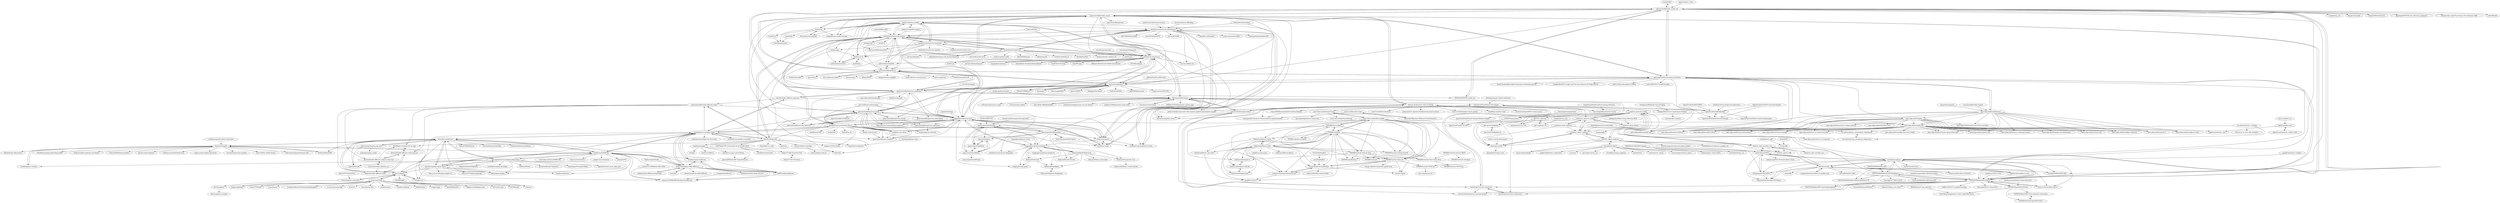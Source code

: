 digraph G {
"onnx/models" -> "openvinotoolkit/open_model_zoo" ["e"=1]
"intel/ai-reference-models" -> "intel/nauta"
"intel/ai-reference-models" -> "openvinotoolkit/model_server"
"intel/ai-reference-models" -> "intel/intel-extension-for-pytorch"
"intel/ai-reference-models" -> "intel/intel-extension-for-tensorflow"
"intel/ai-reference-models" -> "intel/inference-model-manager"
"intel/ai-reference-models" -> "intel/neural-compressor"
"intel/ai-reference-models" -> "intel/intel-xpu-backend-for-triton" ["e"=1]
"intel/ai-reference-models" -> "Intel-tensorflow/tensorflow"
"intel/ai-reference-models" -> "uxlfoundation/oneCCL" ["e"=1]
"intel/ai-reference-models" -> "oneapi-src/oneAPI-samples" ["e"=1]
"intel/ai-reference-models" -> "intel/pti-gpu" ["e"=1]
"intel/ai-reference-models" -> "NervanaSystems/ngraph" ["e"=1]
"intel/ai-reference-models" -> "intel/torch-ccl"
"intel/ai-reference-models" -> "uxlfoundation/oneDNN" ["e"=1]
"intel/ai-reference-models" -> "intel/intel-extension-for-transformers"
"intel/ros_openvino_toolkit" -> "intel/ros2_openvino_toolkit"
"intel/ros_openvino_toolkit" -> "intel/ros_object_analytics"
"intel/ros_openvino_toolkit" -> "gbr1/ros_openvino"
"intel/ros_openvino_toolkit" -> "intel/ros2_object_analytics"
"intel/ros_openvino_toolkit" -> "intel/ros_intel_movidius_ncs"
"intel/ros_openvino_toolkit" -> "intel/robot_devkit"
"intel/ros_openvino_toolkit" -> "songshan0321/ros_vino"
"openvinotoolkit/openvino" -> "openvinotoolkit/open_model_zoo"
"openvinotoolkit/openvino" -> "openvinotoolkit/openvino_notebooks"
"openvinotoolkit/openvino" -> "NVIDIA/TensorRT" ["e"=1]
"openvinotoolkit/openvino" -> "uxlfoundation/oneDNN" ["e"=1]
"openvinotoolkit/openvino" -> "apache/tvm" ["e"=1]
"openvinotoolkit/openvino" -> "microsoft/onnxruntime" ["e"=1]
"openvinotoolkit/openvino" -> "Tencent/ncnn" ["e"=1]
"openvinotoolkit/openvino" -> "openvinotoolkit/nncf"
"openvinotoolkit/openvino" -> "alibaba/MNN" ["e"=1]
"openvinotoolkit/openvino" -> "daquexian/onnx-simplifier" ["e"=1]
"openvinotoolkit/openvino" -> "triton-inference-server/server" ["e"=1]
"openvinotoolkit/openvino" -> "open-edge-platform/training_extensions"
"openvinotoolkit/openvino" -> "triton-lang/triton" ["e"=1]
"openvinotoolkit/openvino" -> "NVIDIA/TensorRT-LLM" ["e"=1]
"openvinotoolkit/openvino" -> "openvinotoolkit/model_server"
"microsoft/onnxruntime" -> "openvinotoolkit/openvino" ["e"=1]
"dabasajay/Image-Caption-Generator" -> "OpenVisualCloud/Smart-City-Sample" ["e"=1]
"openvinotoolkit/open_model_zoo" -> "openvinotoolkit/openvino"
"openvinotoolkit/open_model_zoo" -> "open-edge-platform/training_extensions"
"openvinotoolkit/open_model_zoo" -> "openvinotoolkit/openvino_notebooks"
"openvinotoolkit/open_model_zoo" -> "openvinotoolkit/model_server"
"openvinotoolkit/open_model_zoo" -> "PINTO0309/PINTO_model_zoo" ["e"=1]
"openvinotoolkit/open_model_zoo" -> "openvinotoolkit/nncf"
"openvinotoolkit/open_model_zoo" -> "nwojke/deep_sort" ["e"=1]
"openvinotoolkit/open_model_zoo" -> "PINTO0309/OpenVINO-YoloV3"
"openvinotoolkit/open_model_zoo" -> "onnx/models" ["e"=1]
"openvinotoolkit/open_model_zoo" -> "chuanqi305/MobileNet-SSD" ["e"=1]
"openvinotoolkit/open_model_zoo" -> "RangiLyu/nanodet" ["e"=1]
"openvinotoolkit/open_model_zoo" -> "ShiqiYu/libfacedetection" ["e"=1]
"openvinotoolkit/open_model_zoo" -> "kpzhang93/MTCNN_face_detection_alignment" ["e"=1]
"openvinotoolkit/open_model_zoo" -> "Linzaer/Ultra-Light-Fast-Generic-Face-Detector-1MB" ["e"=1]
"openvinotoolkit/open_model_zoo" -> "weiliu89/caffe" ["e"=1]
"intel/ros2_openvino_toolkit" -> "intel/ros_openvino_toolkit"
"intel/ros2_openvino_toolkit" -> "intel/ros2_object_analytics"
"intel/ros2_openvino_toolkit" -> "intel/robot_devkit"
"intel/ros2_openvino_toolkit" -> "intel/ros2_grasp_library"
"intel/ros2_openvino_toolkit" -> "intel/ros2_intel_realsense"
"intel/robot_devkit" -> "intel/ros2_object_analytics"
"intel/robot_devkit" -> "ApexAI/performance_test" ["e"=1]
"arunponnusamy/object-detection-opencv" -> "PINTO0309/OpenVINO-YoloV3" ["e"=1]
"corbindavenport/creative-cloud-linux" -> "doctormo/GimpPs" ["e"=1]
"gudovskiy/yoloNCS" -> "duangenquan/YoloV2NCS"
"gudovskiy/yoloNCS" -> "movidius/ncappzoo"
"gudovskiy/yoloNCS" -> "intel/ros_intel_movidius_ncs"
"gudovskiy/yoloNCS" -> "movidius/ncsdk"
"gudovskiy/yoloNCS" -> "leehaesung/YOLO-Powered_Robot_Vision" ["e"=1]
"gudovskiy/yoloNCS" -> "ardamavi/Intel-Movidius-NCS-Keras"
"microsoft/DirectML" -> "intel/intel-extension-for-pytorch" ["e"=1]
"chunying/gaminganywhere" -> "OpenVisualCloud/Cloud-Gaming-Windows-Sample" ["e"=1]
"madhawav/YOLO3-4-Py" -> "PINTO0309/OpenVINO-YoloV3" ["e"=1]
"mystic123/tensorflow-yolo-v3" -> "PINTO0309/OpenVINO-YoloV3" ["e"=1]
"bootchk/resynthesizer" -> "kritiksoman/GIMP-ML"
"bootchk/resynthesizer" -> "alessandrofrancesconi/gimp-plugin-bimp"
"bootchk/resynthesizer" -> "pixlsus/registry.gimp.org_static"
"bootchk/resynthesizer" -> "intel/openvino-ai-plugins-gimp"
"bootchk/resynthesizer" -> "kamilburda/gimp-export-layers"
"bootchk/resynthesizer" -> "GreycLab/gmic"
"bootchk/resynthesizer" -> "akkana/gimp-plugins"
"bootchk/resynthesizer" -> "hejiann/beautify"
"bootchk/resynthesizer" -> "Diolinux/PhotoGIMP" ["e"=1]
"bootchk/resynthesizer" -> "c-koi/gmic-qt"
"bootchk/resynthesizer" -> "blueturtleai/gimp-stable-diffusion"
"bootchk/resynthesizer" -> "doctormo/GimpPs"
"bootchk/resynthesizer" -> "NatronGitHub/Natron" ["e"=1]
"bootchk/resynthesizer" -> "slowmoVideo/slowmoVideo" ["e"=1]
"bootchk/resynthesizer" -> "kmkolasinski/AwesomeBump" ["e"=1]
"irobot-ros/ros2-performance" -> "intel/robot_devkit" ["e"=1]
"intel/ros2_intel_realsense" -> "jdgalviss/realsense_ros2"
"intel/ros2_intel_realsense" -> "intel/robot_devkit"
"intel/ros2_intel_realsense" -> "intel/ros2_object_analytics"
"intel/ros2_intel_realsense" -> "intel/ros2_openvino_toolkit"
"movidius/ncsdk" -> "movidius/ncappzoo"
"movidius/ncsdk" -> "gudovskiy/yoloNCS"
"movidius/ncsdk" -> "duangenquan/YoloV2NCS"
"movidius/ncsdk" -> "lhelontra/tensorflow-on-arm" ["e"=1]
"movidius/ncsdk" -> "chuanqi305/MobileNet-SSD" ["e"=1]
"movidius/ncsdk" -> "intel/caffe" ["e"=1]
"movidius/ncsdk" -> "samjabrahams/tensorflow-on-raspberry-pi" ["e"=1]
"movidius/ncsdk" -> "intel/ros_intel_movidius_ncs"
"movidius/ncsdk" -> "shicai/MobileNet-Caffe" ["e"=1]
"movidius/ncsdk" -> "mystic123/tensorflow-yolo-v3" ["e"=1]
"movidius/ncsdk" -> "PINTO0309/OpenVINO-YoloV3"
"movidius/ncsdk" -> "ardamavi/Intel-Movidius-NCS-Keras"
"movidius/ncsdk" -> "acharroux/Movidius-On-MacOS"
"duangenquan/YoloV2NCS" -> "gudovskiy/yoloNCS"
"duangenquan/YoloV2NCS" -> "ardamavi/Intel-Movidius-NCS-Keras"
"open-edge-platform/training_extensions" -> "openvinotoolkit/open_model_zoo"
"open-edge-platform/training_extensions" -> "open-edge-platform/datumaro"
"open-edge-platform/training_extensions" -> "openvinotoolkit/nncf"
"open-edge-platform/training_extensions" -> "open-edge-platform/geti-sdk"
"open-edge-platform/training_extensions" -> "openvinotoolkit/model_server"
"open-edge-platform/training_extensions" -> "PINTO0309/OpenVINO-YoloV3"
"open-edge-platform/training_extensions" -> "open-edge-platform/geti"
"open-edge-platform/training_extensions" -> "Daniil-Osokin/lightweight-human-pose-estimation.pytorch" ["e"=1]
"open-edge-platform/training_extensions" -> "YonghaoHe/LFFD-A-Light-and-Fast-Face-Detector-for-Edge-Devices" ["e"=1]
"open-edge-platform/training_extensions" -> "open-edge-platform/model_api"
"open-edge-platform/training_extensions" -> "openvinotoolkit/openvino"
"open-edge-platform/training_extensions" -> "lyl8213/Plate_Recognition-LPRnet" ["e"=1]
"open-edge-platform/training_extensions" -> "Lam1360/YOLOv3-model-pruning" ["e"=1]
"open-edge-platform/training_extensions" -> "open-edge-platform/orch-library"
"open-edge-platform/training_extensions" -> "open-edge-platform/infra-charts"
"intel-iot-devkit/smart-video-workshop" -> "dlstreamer/dlstreamer"
"intel-iot-devkit/smart-video-workshop" -> "intel-iot-devkit/iot-devcloud"
"intel-iot-devkit/smart-video-workshop" -> "incluit/OpenVino-Driver-Behaviour"
"intel-iot-devkit/smart-video-workshop" -> "incluit/OpenVino-For-SmartCity"
"intel-iot-devkit/smart-video-workshop" -> "openvinotoolkit/model_server"
"intel-iot-devkit/smart-video-workshop" -> "intel-iot-devkit/concurrent-video-analytic-pipeline-optimization-sample-l"
"intel-iot-devkit/smart-video-workshop" -> "intel/ros2_openvino_toolkit"
"intel-iot-devkit/smart-video-workshop" -> "udacity/nd131-openvino-fundamentals-project-starter" ["e"=1]
"intel-iot-devkit/smart-video-workshop" -> "intel-iot-devkit/people-counter-python" ["e"=1]
"intel-iot-devkit/smart-video-workshop" -> "intel/ros_openvino_toolkit"
"intel-iot-devkit/smart-video-workshop" -> "intel/Edge-Analytics-FaaS"
"intel-iot-devkit/smart-video-workshop" -> "david-drew/OpenVINO-Custom-Layers"
"intel-iot-devkit/smart-video-workshop" -> "intel-iot-devkit/sample-videos"
"dusty-nv/jetbot_ros" -> "jdgalviss/jetbot-ros2" ["e"=1]
"incluit/OpenVino-For-SmartCity" -> "incluit/OpenVino-Driver-Behaviour"
"incluit/OpenVino-For-SmartCity" -> "intel-iot-devkit/inference-tutorials-generic"
"incluit/OpenVino-For-SmartCity" -> "intel-iot-devkit/smart-video-workshop"
"incluit/OpenVino-For-SmartCity" -> "intel-iot-devkit/sample-videos"
"smart-data-models/data-models" -> "FIWARE/data-models"
"smart-data-models/data-models" -> "FIWARE/context.Orion-LD"
"smart-data-models/data-models" -> "FIWARE/awesome"
"smart-data-models/data-models" -> "FIWARE/catalogue"
"smart-data-models/data-models" -> "sensinov/djane"
"smart-data-models/data-models" -> "ScorpioBroker/ScorpioBroker"
"smart-data-models/data-models" -> "smart-data-models/SmartCities"
"smart-data-models/data-models" -> "telefonicaid/iotagent-ul"
"smart-data-models/data-models" -> "FIWARE/tutorials.Step-by-Step"
"smart-data-models/data-models" -> "FIWARE/tutorials.NGSI-LD"
"smart-data-models/data-models" -> "FIWARE/tutorials.Getting-Started"
"intel/nauta" -> "intel/inference-model-manager"
"intel/nauta" -> "IntelAI/mlt"
"intel/nauta" -> "openvinotoolkit/model_server"
"intel/nauta" -> "intel/ai-reference-models"
"intel/nauta" -> "IntelAI/experiments"
"intel/nauta" -> "IntelAI/vck"
"intel/nauta" -> "NervanaSystems/ngraph" ["e"=1]
"OpenVisualCloud/SVT-HEVC" -> "OpenVisualCloud/Dockerfiles" ["e"=1]
"dlstreamer/dlstreamer" -> "dlstreamer/pipeline-server"
"dlstreamer/dlstreamer" -> "openvinotoolkit/model_server"
"dlstreamer/dlstreamer" -> "intel-iot-devkit/smart-video-workshop"
"dlstreamer/dlstreamer" -> "intel-iot-devkit/sample-videos"
"dlstreamer/dlstreamer" -> "GStreamer/gstreamer-vaapi" ["e"=1]
"dlstreamer/dlstreamer" -> "GStreamer/gst-python" ["e"=1]
"dlstreamer/dlstreamer" -> "OpenVisualCloud/Smart-City-Sample"
"dlstreamer/dlstreamer" -> "OpenVisualCloud/Dockerfiles"
"dlstreamer/dlstreamer" -> "Intel-Media-SDK/MediaSDK" ["e"=1]
"dlstreamer/dlstreamer" -> "prominenceai/deepstream-services-library" ["e"=1]
"dlstreamer/dlstreamer" -> "matthew1000/gstreamer-cheat-sheet" ["e"=1]
"dlstreamer/dlstreamer" -> "nnstreamer/nnstreamer" ["e"=1]
"dlstreamer/dlstreamer" -> "intel-iot-devkit/concurrent-video-analytic-pipeline-optimization-sample-l"
"dlstreamer/dlstreamer" -> "NVIDIA-AI-IOT/deepstream_python_apps" ["e"=1]
"dlstreamer/dlstreamer" -> "VCDP/FFmpeg-patch"
"nnstreamer/nnstreamer" -> "dlstreamer/dlstreamer" ["e"=1]
"FIWARE/catalogue" -> "FIWARE/tutorials.Step-by-Step"
"FIWARE/catalogue" -> "orchestracities/ngsi-timeseries-api"
"FIWARE/catalogue" -> "FIWARE/context.Orion-LD"
"FIWARE/catalogue" -> "FIWARE/awesome"
"FIWARE/catalogue" -> "FIWARE/data-models"
"FIWARE/catalogue" -> "FIWARE/specifications"
"FIWARE/catalogue" -> "telefonicaid/iotagent-json"
"FIWARE/catalogue" -> "telefonicaid/fiware-cygnus"
"FIWARE/catalogue" -> "FIWARE/tutorials.Getting-Started"
"FIWARE/catalogue" -> "telefonicaid/fiware-orion"
"FIWARE/catalogue" -> "smart-data-models/data-models"
"FIWARE/catalogue" -> "ScorpioBroker/ScorpioBroker"
"FIWARE/catalogue" -> "telefonicaid/iotagent-node-lib"
"FIWARE/catalogue" -> "FIWARE-Ops/docs.academy"
"FIWARE/catalogue" -> "ging/fiware-draco"
"rbonghi/jetson_easy" -> "gbr1/upboard_ros" ["e"=1]
"gbr1/erwhi-hedgehog" -> "gbr1/erwhi-hedgehog-ros"
"gbr1/ros_openvino" -> "gbr1/upboard_ros"
"gbr1/ros_openvino" -> "songshan0321/ros_vino"
"gbr1/ros_openvino" -> "gbr1/erwhi-hedgehog"
"gbr1/upboard_ros" -> "gbr1/ros_openvino"
"aferrero2707/PhotoFlow" -> "GreycLab/gmic-community" ["e"=1]
"openvinotoolkit/model_server" -> "intel/inference-model-manager"
"openvinotoolkit/model_server" -> "intel/nauta"
"openvinotoolkit/model_server" -> "dlstreamer/dlstreamer"
"openvinotoolkit/model_server" -> "intel/ai-reference-models"
"openvinotoolkit/model_server" -> "open-edge-platform/training_extensions"
"openvinotoolkit/model_server" -> "intel-iot-devkit/smart-video-workshop"
"openvinotoolkit/model_server" -> "PINTO0309/OpenVINO-YoloV3"
"openvinotoolkit/model_server" -> "openvinotoolkit/openvino.genai"
"openvinotoolkit/model_server" -> "openvinotoolkit/open_model_zoo"
"openvinotoolkit/model_server" -> "openvinotoolkit/openvino"
"openvinotoolkit/model_server" -> "huggingface/optimum-intel"
"openvinotoolkit/model_server" -> "openvinotoolkit/nncf"
"openvinotoolkit/model_server" -> "openvinotoolkit/operator"
"openvinotoolkit/model_server" -> "openvinotoolkit/awesome-openvino" ["e"=1]
"openvinotoolkit/model_server" -> "dlstreamer/pipeline-server"
"smartfog/fogflow" -> "ScorpioBroker/ScorpioBroker"
"IntelAI/vck" -> "IntelAI/experiments"
"PINTO0309/MobileNet-SSD-RealSense" -> "PINTO0309/MobileNet-SSD"
"PINTO0309/MobileNet-SSD-RealSense" -> "PINTO0309/OpenVINO-YoloV3"
"PINTO0309/MobileNet-SSD-RealSense" -> "PINTO0309/MobileNet-SSDLite-RealSense-TF"
"PINTO0309/MobileNet-SSD-RealSense" -> "movidius/ncappzoo"
"PINTO0309/MobileNet-SSD-RealSense" -> "PINTO0309/OpenVINO-EmotionRecognition"
"PINTO0309/MobileNet-SSD-RealSense" -> "leswright1977/RPi3_NCS2"
"PINTO0309/MobileNet-SSD-RealSense" -> "Ghustwb/MobileNet-SSD-TensorRT" ["e"=1]
"PINTO0309/MobileNet-SSD-RealSense" -> "intel/ros_openvino_toolkit"
"Cloudslab/iFogSim1" -> "smartfog/fogflow" ["e"=1]
"PINTO0309/OpenVINO-YoloV3" -> "mystic123/tensorflow-yolo-v3" ["e"=1]
"PINTO0309/OpenVINO-YoloV3" -> "TNTWEN/OpenVINO-YOLOV4"
"PINTO0309/OpenVINO-YoloV3" -> "PINTO0309/MobileNet-SSD-RealSense"
"PINTO0309/OpenVINO-YoloV3" -> "open-edge-platform/training_extensions"
"PINTO0309/OpenVINO-YoloV3" -> "movidius/ncappzoo"
"PINTO0309/OpenVINO-YoloV3" -> "openvinotoolkit/model_server"
"PINTO0309/OpenVINO-YoloV3" -> "lewes6369/TensorRT-Yolov3" ["e"=1]
"PINTO0309/OpenVINO-YoloV3" -> "incluit/OpenVino-For-SmartCity"
"PINTO0309/OpenVINO-YoloV3" -> "incluit/OpenVino-Driver-Behaviour"
"PINTO0309/OpenVINO-YoloV3" -> "intel-iot-devkit/inference-tutorials-generic"
"PINTO0309/OpenVINO-YoloV3" -> "Qidian213/deep_sort_yolov3" ["e"=1]
"PINTO0309/OpenVINO-YoloV3" -> "PINTO0309/OpenVINO-EmotionRecognition"
"PINTO0309/OpenVINO-YoloV3" -> "coldlarry/YOLOv3-complete-pruning" ["e"=1]
"PINTO0309/OpenVINO-YoloV3" -> "wizyoung/YOLOv3_TensorFlow" ["e"=1]
"PINTO0309/OpenVINO-YoloV3" -> "openvinotoolkit/open_model_zoo"
"intel/ros_intel_movidius_ncs" -> "intel/ros_opencl_caffe"
"intel/ros_intel_movidius_ncs" -> "intel/ros2_intel_movidius_ncs"
"intel/ros_intel_movidius_ncs" -> "intel/ros_openvino_toolkit"
"intel/ros_intel_movidius_ncs" -> "gudovskiy/yoloNCS"
"FIWARE/context.Orion-LD" -> "ScorpioBroker/ScorpioBroker"
"FIWARE/context.Orion-LD" -> "FIWARE/tutorials.NGSI-LD"
"FIWARE/context.Orion-LD" -> "orchestracities/ngsi-timeseries-api"
"FIWARE/context.Orion-LD" -> "sensinov/djane"
"FIWARE/context.Orion-LD" -> "Orange-OpenSource/python-ngsild-client"
"telefonicaid/fiware-orion" -> "telefonicaid/fiware-cygnus"
"telefonicaid/fiware-orion" -> "FIWARE/catalogue"
"telefonicaid/fiware-orion" -> "orchestracities/ngsi-timeseries-api"
"telefonicaid/fiware-orion" -> "FIWARE/context.Orion-LD"
"telefonicaid/fiware-orion" -> "telefonicaid/iotagent-ul"
"telefonicaid/fiware-orion" -> "FIWARE/tutorials.Step-by-Step"
"telefonicaid/fiware-orion" -> "telefonicaid/iotagent-node-lib"
"telefonicaid/fiware-orion" -> "ScorpioBroker/ScorpioBroker"
"telefonicaid/fiware-orion" -> "FIWARE/data-models"
"telefonicaid/fiware-orion" -> "telefonicaid/iotagent-json"
"telefonicaid/fiware-orion" -> "ging/fiware-draco"
"telefonicaid/fiware-orion" -> "FIWARE/tutorials.Getting-Started"
"telefonicaid/fiware-orion" -> "telefonicaid/fiware-sth-comet"
"telefonicaid/fiware-orion" -> "ging/fiware-pep-proxy"
"telefonicaid/fiware-orion" -> "telefonicaid/fiware-figway"
"OpenVisualCloud/Smart-City-Sample" -> "dlstreamer/pipeline-server"
"OpenVisualCloud/Smart-City-Sample" -> "OpenVisualCloud/Dockerfiles"
"OpenVisualCloud/Smart-City-Sample" -> "OpenVisualCloud/Ad-Insertion-Sample"
"OpenVisualCloud/Smart-City-Sample" -> "olalakul/Web-Server-Log-Analysis-PySpark"
"OpenVisualCloud/Smart-City-Sample" -> "fareespatel/E-Commerce-Datawarehouse-implementation"
"OpenVisualCloud/Smart-City-Sample" -> "noi-techpark/big-data-for-tourism"
"OpenVisualCloud/Smart-City-Sample" -> "smart-data-models/SmartCities"
"OpenVisualCloud/Smart-City-Sample" -> "Team-HSP/Recommendation-System-Hadoop"
"intel/ros_object_analytics" -> "intel/ros2_object_analytics"
"intel/ros_object_analytics" -> "intel/ros_openvino_toolkit"
"intel/ros_object_analytics" -> "wg-perception/people" ["e"=1]
"intel/ros_object_analytics" -> "IntelRealSense/realsense_samples_ros"
"intel/ros_object_analytics" -> "intel/ros_opencl_caffe"
"intel/ros_object_analytics" -> "intel/robot_devkit"
"intel/ros_object_analytics" -> "introlab/find-object"
"intel/ros_object_analytics" -> "strands-project/strands_perception_people" ["e"=1]
"intel/ros_object_analytics" -> "intel/ros_intel_movidius_ncs"
"intel-iot-devkit/sample-videos" -> "dlstreamer/dlstreamer"
"intel-iot-devkit/sample-videos" -> "incluit/OpenVino-For-SmartCity"
"intel-iot-devkit/sample-videos" -> "intel-iot-devkit/inference-tutorials-generic"
"intel-iot-devkit/sample-videos" -> "dlstreamer/pipeline-server"
"intel-iot-devkit/sample-videos" -> "intel-iot-devkit/smart-video-workshop"
"intel/ros2_grasp_library" -> "intel/ros2_object_analytics"
"intel/ros2_grasp_library" -> "atenpas/gpd" ["e"=1]
"intel/ros2_grasp_library" -> "intel/ros2_openvino_toolkit"
"intel/ros2_grasp_library" -> "ros-industrial/easy_manipulation_deployment"
"FIWARE/tutorials.Time-Series-Data" -> "FIWARE/tutorials.PEP-Proxy"
"dlstreamer/pipeline-server" -> "dlstreamer/dlstreamer"
"dlstreamer/pipeline-server" -> "OpenVisualCloud/Smart-City-Sample"
"PINTO0309/MobileNet-SSD" -> "PINTO0309/MobileNet-SSDLite-RealSense-TF"
"PINTO0309/MobileNet-SSD" -> "PINTO0309/MobileNet-SSD-RealSense"
"intel/intel-device-plugins-for-kubernetes" -> "OpenVisualCloud/Dockerfiles" ["e"=1]
"intel/ros2_object_analytics" -> "intel/robot_devkit"
"intel/ros2_object_analytics" -> "intel/ros2_openvino_toolkit"
"intel/ros2_object_analytics" -> "intel/ros_object_analytics"
"intel/ros2_object_analytics" -> "intel/ros_opencl_caffe"
"FIWARE/tutorials.IoT-over-MQTT" -> "FIWARE/tutorials.Time-Series-Data"
"FIWARE/tutorials.IoT-over-MQTT" -> "FIWARE/tutorials.IoT-Agent"
"stongey/PhotoRestore" -> "manu12121999/GIMP-Background-Remover"
"OpenVisualCloud/Dockerfiles" -> "OpenVisualCloud/Ad-Insertion-Sample"
"OpenVisualCloud/Dockerfiles" -> "OpenVisualCloud/Video-Conferencing-Sample"
"OpenVisualCloud/Dockerfiles" -> "OpenVisualCloud/Smart-City-Sample"
"OpenVisualCloud/Dockerfiles" -> "VCDP/FFmpeg-patch"
"pixlsus/registry.gimp.org_static" -> "bootchk/resynthesizer"
"pixlsus/registry.gimp.org_static" -> "molpopgen/gimp_scripts"
"pixlsus/registry.gimp.org_static" -> "hejiann/beautify"
"OpenVisualCloud/CDN-Transcode-Sample" -> "OpenVisualCloud/Ad-Insertion-Sample"
"OpenVisualCloud/CDN-Transcode-Sample" -> "OpenVisualCloud/Dockerfiles"
"gbr1/erwhi-hedgehog-ros" -> "gbr1/erwhi-hedgehog"
"incluit/OpenVino-Driver-Behaviour" -> "incluit/OpenVino-For-SmartCity"
"FIWARE/tutorials.Step-by-Step" -> "FIWARE/catalogue"
"FIWARE/tutorials.Step-by-Step" -> "FIWARE/tutorials.Time-Series-Data"
"FIWARE/tutorials.Step-by-Step" -> "FIWARE/specifications"
"FIWARE/tutorials.Step-by-Step" -> "telefonicaid/iotagent-ul"
"FIWARE/tutorials.Step-by-Step" -> "FIWARE/context.Orion-LD"
"FIWARE/tutorials.Step-by-Step" -> "FIWARE/awesome"
"OpenVisualCloud/Cloud-Gaming-Windows-Sample" -> "OpenVisualCloud/VCAC-SW"
"OpenVisualCloud/Ad-Insertion-Sample" -> "OpenVisualCloud/Dockerfiles"
"IntelAI/mlt" -> "IntelAI/experiments"
"VCDP/FFmpeg-patch" -> "OpenVisualCloud/VCAC-SW"
"telefonicaid/fiware-cygnus" -> "telefonicaid/fiware-sth-comet"
"telefonicaid/fiware-cygnus" -> "telefonicaid/fiware-orion"
"Diolinux/PhotoGIMP" -> "doctormo/GimpPs" ["e"=1]
"kritiksoman/GIMP-ML" -> "intel/openvino-ai-plugins-gimp"
"kritiksoman/GIMP-ML" -> "bootchk/resynthesizer"
"kritiksoman/GIMP-ML" -> "blueturtleai/gimp-stable-diffusion"
"kritiksoman/GIMP-ML" -> "UserUnknownFactor/GIMP3-ML"
"kritiksoman/GIMP-ML" -> "alessandrofrancesconi/gimp-plugin-bimp"
"kritiksoman/GIMP-ML" -> "manu12121999/RemoveBG-GIMP"
"kritiksoman/GIMP-ML" -> "ArtBIT/stable-gimpfusion"
"kritiksoman/GIMP-ML" -> "akkana/gimp-plugins"
"kritiksoman/GIMP-ML" -> "manu12121999/GIMP-Background-Remover"
"kritiksoman/GIMP-ML" -> "MaurycyLiebner/enve" ["e"=1]
"kritiksoman/GIMP-ML" -> "GreycLab/gmic"
"kritiksoman/GIMP-ML" -> "google-research/maxim" ["e"=1]
"kritiksoman/GIMP-ML" -> "kamilburda/gimp-export-layers"
"kritiksoman/GIMP-ML" -> "thndrbrrr/gimp-stable-boy"
"kritiksoman/GIMP-ML" -> "csjliang/LPTN" ["e"=1]
"PINTO0309/PINTO_model_zoo" -> "openvinotoolkit/open_model_zoo" ["e"=1]
"telefonicaid/iotagent-node-lib" -> "telefonicaid/iotagent-ul"
"telefonicaid/iotagent-node-lib" -> "telefonicaid/iotagent-json"
"manu12121999/RemoveBG-GIMP" -> "manu12121999/GIMP-Background-Remover"
"onepanelio/onepanel" -> "open-edge-platform/datumaro" ["e"=1]
"open-edge-platform/datumaro" -> "open-edge-platform/geti-sdk"
"open-edge-platform/datumaro" -> "open-edge-platform/geti"
"open-edge-platform/datumaro" -> "open-edge-platform/orch-library"
"open-edge-platform/datumaro" -> "open-edge-platform/infra-charts"
"open-edge-platform/datumaro" -> "open-edge-platform/infra-core"
"open-edge-platform/datumaro" -> "open-edge-platform/training_extensions"
"open-edge-platform/datumaro" -> "open-edge-platform/edge-ai-libraries"
"open-edge-platform/datumaro" -> "open-edge-platform/cluster-api-provider-intel"
"open-edge-platform/datumaro" -> "open-edge-platform/o11y-alerting-monitor"
"open-edge-platform/datumaro" -> "open-edge-platform/orch-utils"
"open-edge-platform/datumaro" -> "open-edge-platform/app-orch-tenant-controller"
"open-edge-platform/datumaro" -> "open-edge-platform/orch-ci"
"open-edge-platform/datumaro" -> "open-edge-platform/app-orch-deployment"
"open-edge-platform/datumaro" -> "open-edge-platform/model_api"
"open-edge-platform/datumaro" -> "open-edge-platform/edge-ai-suites"
"ScorpioBroker/ScorpioBroker" -> "FIWARE/context.Orion-LD"
"ScorpioBroker/ScorpioBroker" -> "orchestracities/ngsi-timeseries-api"
"ScorpioBroker/ScorpioBroker" -> "sensinov/djane"
"ScorpioBroker/ScorpioBroker" -> "stellio-hub/stellio-context-broker"
"intel/intel-extension-for-pytorch" -> "intel/intel-extension-for-transformers"
"intel/intel-extension-for-pytorch" -> "intel/neural-compressor"
"intel/intel-extension-for-pytorch" -> "intel/intel-extension-for-tensorflow"
"intel/intel-extension-for-pytorch" -> "uxlfoundation/oneDNN" ["e"=1]
"intel/intel-extension-for-pytorch" -> "huggingface/optimum-intel"
"intel/intel-extension-for-pytorch" -> "intel/ai-reference-models"
"intel/intel-extension-for-pytorch" -> "intel/intel-npu-acceleration-library"
"intel/intel-extension-for-pytorch" -> "intel/intel-xpu-backend-for-triton" ["e"=1]
"intel/intel-extension-for-pytorch" -> "intel/torch-ccl"
"intel/intel-extension-for-pytorch" -> "intel/ipex-llm" ["e"=1]
"intel/intel-extension-for-pytorch" -> "intel/AI-Playground"
"intel/intel-extension-for-pytorch" -> "intel/xFasterTransformer"
"intel/intel-extension-for-pytorch" -> "uxlfoundation/oneCCL" ["e"=1]
"intel/intel-extension-for-pytorch" -> "openvinotoolkit/openvino"
"intel/intel-extension-for-pytorch" -> "intel/llvm" ["e"=1]
"intel/neural-compressor" -> "intel/intel-extension-for-transformers"
"intel/neural-compressor" -> "intel/intel-extension-for-pytorch"
"intel/neural-compressor" -> "mit-han-lab/smoothquant" ["e"=1]
"intel/neural-compressor" -> "quic/aimet" ["e"=1]
"intel/neural-compressor" -> "OpenPPL/ppq" ["e"=1]
"intel/neural-compressor" -> "Efficient-ML/Awesome-Model-Quantization" ["e"=1]
"intel/neural-compressor" -> "openvinotoolkit/nncf"
"intel/neural-compressor" -> "IST-DASLab/gptq" ["e"=1]
"intel/neural-compressor" -> "ModelTC/MQBench" ["e"=1]
"intel/neural-compressor" -> "uxlfoundation/oneDNN" ["e"=1]
"intel/neural-compressor" -> "mit-han-lab/llm-awq" ["e"=1]
"intel/neural-compressor" -> "huggingface/optimum" ["e"=1]
"intel/neural-compressor" -> "intel/ai-reference-models"
"intel/neural-compressor" -> "bitsandbytes-foundation/bitsandbytes" ["e"=1]
"intel/neural-compressor" -> "VainF/Torch-Pruning" ["e"=1]
"openvinotoolkit/nncf" -> "open-edge-platform/training_extensions"
"openvinotoolkit/nncf" -> "openvinotoolkit/openvino.genai"
"openvinotoolkit/nncf" -> "quic/aimet" ["e"=1]
"openvinotoolkit/nncf" -> "intel/neural-compressor"
"openvinotoolkit/nncf" -> "huggingface/optimum-intel"
"openvinotoolkit/nncf" -> "ModelTC/MQBench" ["e"=1]
"openvinotoolkit/nncf" -> "openvinotoolkit/openvino_notebooks"
"openvinotoolkit/nncf" -> "Zhen-Dong/HAWQ" ["e"=1]
"openvinotoolkit/nncf" -> "openvinotoolkit/openvino"
"openvinotoolkit/nncf" -> "openvinotoolkit/openvino_contrib"
"openvinotoolkit/nncf" -> "jakc4103/DFQ" ["e"=1]
"openvinotoolkit/nncf" -> "deepglint/EasyQuant" ["e"=1]
"openvinotoolkit/nncf" -> "IntelLabs/distiller" ["e"=1]
"openvinotoolkit/nncf" -> "666DZY666/micronet" ["e"=1]
"openvinotoolkit/nncf" -> "megvii-research/FQ-ViT" ["e"=1]
"quic/aimet" -> "openvinotoolkit/nncf" ["e"=1]
"quic/aimet" -> "intel/neural-compressor" ["e"=1]
"theAIGuysCode/yolov4-custom-functions" -> "TNTWEN/OpenVINO-YOLOV4" ["e"=1]
"microsoft/Olive" -> "intel/neural-compressor" ["e"=1]
"microsoft/Olive" -> "intel/intel-extension-for-pytorch" ["e"=1]
"introlab/find-object" -> "intel/ros_object_analytics"
"introlab/find-object" -> "andyzeng/apc-vision-toolbox" ["e"=1]
"introlab/find-object" -> "introlab/rtabmap_ros" ["e"=1]
"introlab/find-object" -> "paulbovbel/frontier_exploration" ["e"=1]
"introlab/find-object" -> "wg-perception/people" ["e"=1]
"introlab/find-object" -> "srv/viso2" ["e"=1]
"introlab/find-object" -> "pal-robotics/aruco_ros" ["e"=1]
"introlab/find-object" -> "OctoMap/octomap_mapping" ["e"=1]
"introlab/find-object" -> "pirobot/rbx1" ["e"=1]
"introlab/find-object" -> "ros/executive_smach" ["e"=1]
"introlab/find-object" -> "ros-perception/vision_opencv" ["e"=1]
"intel/pti-gpu" -> "intel/xpumanager" ["e"=1]
"intel/pti-gpu" -> "intel/torch-ccl" ["e"=1]
"FIWARE/tutorials.NGSI-LD" -> "aws-samples/aws-stf"
"rushitjasani/Wikipedia-Search-Engine" -> "olalakul/Web-Server-Log-Analysis-PySpark"
"smart-data-models/SmartCities" -> "smart-data-models/SmartEnergy"
"smart-data-models/SmartCities" -> "smart-data-models/data-models"
"smart-data-models/SmartCities" -> "Azure/opendigitaltwins-smartcities" ["e"=1]
"smart-data-models/SmartCities" -> "FIWARE/context.Orion-LD"
"kamilburda/gimp-export-layers" -> "kamilburda/batcher"
"kamilburda/gimp-export-layers" -> "alessandrofrancesconi/gimp-plugin-bimp"
"kamilburda/gimp-export-layers" -> "bootchk/resynthesizer"
"kamilburda/gimp-export-layers" -> "akkana/gimp-plugins"
"kamilburda/gimp-export-layers" -> "GreycLab/gmic"
"kamilburda/gimp-export-layers" -> "linux-source-tools/gimp-plugin-vtf"
"kamilburda/gimp-export-layers" -> "c-koi/gmic-qt"
"kamilburda/gimp-export-layers" -> "aferrero2707/gimp-appimage" ["e"=1]
"kamilburda/gimp-export-layers" -> "kritiksoman/GIMP-ML"
"oneapi-src/oneAPI-samples" -> "intel/ai-reference-models" ["e"=1]
"oneapi-src/oneAPI-samples" -> "intel/intel-extension-for-pytorch" ["e"=1]
"yehengchen/Object-Grasp-Detection-ROS" -> "intel/ros2_grasp_library" ["e"=1]
"intel/torch-ccl" -> "uxlfoundation/oneCCL" ["e"=1]
"intel/torch-ccl" -> "intel/ideep"
"intel/torch-ccl" -> "intel/intel-extension-for-deepspeed"
"TNTWEN/OpenVINO-YOLOV4" -> "TNTWEN/OpenVINO-YOLO-Automatic-Generation"
"TNTWEN/OpenVINO-YOLOV4" -> "PINTO0309/OpenVINO-YoloV3"
"TNTWEN/OpenVINO-YOLOV4" -> "TNTWEN/Pruned-OpenVINO-YOLO"
"TNTWEN/OpenVINO-YOLOV4" -> "Chen-MingChang/pytorch_YOLO_OpenVINO_demo"
"Atharvak19/Big-Data-Medicare-Fraud-Detection" -> "ymericson/big-data-streets"
"GoogleCloudPlatform/df-ml-anomaly-detection" -> "noi-techpark/big-data-for-tourism"
"TNTWEN/OpenVINO-YOLO-Automatic-Generation" -> "TNTWEN/Pruned-OpenVINO-YOLO"
"oneapi-src/level-zero" -> "openvinotoolkit/npu_compiler" ["e"=1]
"ros-industrial/easy_perception_deployment" -> "ros-industrial/easy_manipulation_deployment"
"ros-industrial/easy_manipulation_deployment" -> "ros-industrial/easy_perception_deployment"
"uxlfoundation/oneCCL" -> "intel/torch-ccl" ["e"=1]
"HabanaAI/Model-References" -> "huggingface/optimum-habana"
"HabanaAI/Model-References" -> "HabanaAI/DeepSpeed"
"HabanaAI/Model-References" -> "HabanaAI/vllm-fork"
"HabanaAI/Model-References" -> "HabanaAI/SynapseAI_Core"
"HabanaAI/Model-References" -> "HabanaAI/Gaudi-tutorials"
"HabanaAI/Model-References" -> "HabanaAI/Setup_and_Install"
"jdgalviss/autonomous_mobile_robot" -> "jdgalviss/jetbot-ros2"
"openvinotoolkit/openvino_notebooks" -> "openvinotoolkit/openvino"
"openvinotoolkit/openvino_notebooks" -> "openvinotoolkit/open_model_zoo"
"openvinotoolkit/openvino_notebooks" -> "openvinotoolkit/nncf"
"openvinotoolkit/openvino_notebooks" -> "openvinotoolkit/openvino.genai"
"openvinotoolkit/openvino_notebooks" -> "huggingface/optimum-intel"
"openvinotoolkit/openvino_notebooks" -> "open-edge-platform/training_extensions"
"openvinotoolkit/openvino_notebooks" -> "openvinotoolkit/model_server"
"openvinotoolkit/openvino_notebooks" -> "intel/intel-extension-for-pytorch"
"openvinotoolkit/openvino_notebooks" -> "dlstreamer/dlstreamer"
"openvinotoolkit/openvino_notebooks" -> "open-edge-platform/anomalib" ["e"=1]
"openvinotoolkit/openvino_notebooks" -> "bes-dev/stable_diffusion.openvino" ["e"=1]
"openvinotoolkit/openvino_notebooks" -> "openvinotoolkit/openvino_build_deploy"
"openvinotoolkit/openvino_notebooks" -> "roboflow/notebooks" ["e"=1]
"openvinotoolkit/openvino_notebooks" -> "PINTO0309/PINTO_model_zoo" ["e"=1]
"openvinotoolkit/openvino_notebooks" -> "openvinotoolkit/awesome-openvino" ["e"=1]
"neuralmagic/sparseml" -> "intel/neural-compressor" ["e"=1]
"pnggroup/libpng" -> "GreycLab/CImg" ["e"=1]
"rh12503/triangula" -> "openvinotoolkit/openvino_notebooks" ["e"=1]
"ermig1979/Simd" -> "GreycLab/CImg" ["e"=1]
"dtschump/gmic" -> "dtschump/gmic-minimal"
"alessandrofrancesconi/gimp-plugin-bimp" -> "bootchk/resynthesizer"
"alessandrofrancesconi/gimp-plugin-bimp" -> "kamilburda/gimp-export-layers"
"alessandrofrancesconi/gimp-plugin-bimp" -> "akkana/gimp-plugins"
"alessandrofrancesconi/gimp-plugin-bimp" -> "kritiksoman/GIMP-ML"
"alessandrofrancesconi/gimp-plugin-bimp" -> "hejiann/beautify"
"alessandrofrancesconi/gimp-plugin-bimp" -> "kamilburda/batcher"
"alessandrofrancesconi/gimp-plugin-bimp" -> "GreycLab/gmic"
"alessandrofrancesconi/gimp-plugin-bimp" -> "draekko/gimp-cc-themes"
"alessandrofrancesconi/gimp-plugin-bimp" -> "mifth/mifthtools" ["e"=1]
"alessandrofrancesconi/gimp-plugin-bimp" -> "specoolar/Blender-BakeLab2" ["e"=1]
"alessandrofrancesconi/gimp-plugin-bimp" -> "danielenger/Principled-Baker" ["e"=1]
"alessandrofrancesconi/gimp-plugin-bimp" -> "egtwobits/mesh_mesh_align_plus" ["e"=1]
"alessandrofrancesconi/gimp-plugin-bimp" -> "BenjaminSauder/EdgeFlow" ["e"=1]
"alessandrofrancesconi/gimp-plugin-bimp" -> "intel/openvino-ai-plugins-gimp"
"alessandrofrancesconi/gimp-plugin-bimp" -> "carlobaldassi/gimp-lqr-plugin"
"neuralmagic/deepsparse" -> "intel/neural-compressor" ["e"=1]
"huggingface/dataset-viewer" -> "huggingface/optimum-habana" ["e"=1]
"huggingface/optimum" -> "intel/neural-compressor" ["e"=1]
"ros-industrial/ros2_i_training" -> "ros-industrial/easy_perception_deployment"
"ros-industrial/ros2_i_training" -> "fmrico/ros_to_ros2_talk_examples"
"ros-industrial/ros2_i_training" -> "ros-industrial/easy_manipulation_deployment"
"GreycLab/CImg" -> "ermig1979/Simd" ["e"=1]
"GreycLab/CImg" -> "GreycLab/gmic"
"GreycLab/CImg" -> "syoyo/tinyexr" ["e"=1]
"GreycLab/CImg" -> "AcademySoftwareFoundation/OpenImageIO" ["e"=1]
"GreycLab/CImg" -> "pnggroup/libpng" ["e"=1]
"GreycLab/CImg" -> "p-ranav/awesome-hpp" ["e"=1]
"GreycLab/CImg" -> "liuliu/ccv" ["e"=1]
"GreycLab/CImg" -> "tiny-dnn/tiny-dnn" ["e"=1]
"GreycLab/CImg" -> "cnjinhao/nana" ["e"=1]
"GreycLab/CImg" -> "lvandeve/lodepng" ["e"=1]
"GreycLab/CImg" -> "fraillt/bitsery" ["e"=1]
"GreycLab/CImg" -> "svgpp/svgpp" ["e"=1]
"GreycLab/CImg" -> "blend2d/blend2d" ["e"=1]
"GreycLab/CImg" -> "libjpeg-turbo/libjpeg-turbo" ["e"=1]
"GreycLab/CImg" -> "USCiLab/cereal" ["e"=1]
"openvinotoolkit/openvino_contrib" -> "openvinotoolkit/openvino_tokenizers"
"openvinotoolkit/openvino_contrib" -> "openvinotoolkit/openvino.genai"
"IGCIT/Intel-GPU-Community-Issue-Tracker-IGCIT" -> "Solaris17/ARC-Firmware-Tool"
"IGCIT/Intel-GPU-Community-Issue-Tracker-IGCIT" -> "paulober/ArcticControl"
"IGCIT/Intel-GPU-Community-Issue-Tracker-IGCIT" -> "JamesCJ60/Intel-ARC-Game-Enhancer"
"GreycLab/gmic-community" -> "GreycLab/gmic"
"GreycLab/gmic-community" -> "dtschump/gmic"
"jdgalviss/jetbot-ros2" -> "jdgalviss/realsense_ros2"
"jdgalviss/jetbot-ros2" -> "jdgalviss/autonomous_mobile_robot"
"fb029ed/yolov5_cpp_openvino" -> "Chen-MingChang/pytorch_YOLO_OpenVINO_demo" ["e"=1]
"intel/drivers.gpu.control-library" -> "JamesCJ60/Intel-ARC-Game-Enhancer"
"HabanaAI/SynapseAI_Core" -> "HabanaAI/Habana_Custom_Kernel"
"ymericson/big-data-streets" -> "Atharvak19/Big-Data-Medicare-Fraud-Detection"
"ymericson/big-data-streets" -> "fareespatel/E-Commerce-Datawarehouse-implementation"
"telefonicaid/fiware-sth-comet" -> "ging/fiware-draco"
"TNTWEN/Pruned-OpenVINO-YOLO" -> "TNTWEN/OpenVINO-YOLO-Automatic-Generation"
"telefonicaid/iotagent-json" -> "telefonicaid/iotagent-node-lib"
"amd/OpenCL-caffe" -> "01org/caffe" ["e"=1]
"alibaba/TinyNeuralNetwork" -> "openvinotoolkit/nncf" ["e"=1]
"doctormo/GimpPs" -> "draekko/gimp-cc-themes"
"doctormo/GimpPs" -> "Diolinux/PhotoGIMP" ["e"=1]
"doctormo/GimpPs" -> "BenShoeman/gimp-photoshop-profile"
"doctormo/GimpPs" -> "bootchk/resynthesizer"
"doctormo/GimpPs" -> "keeferrourke/la-capitaine-icon-theme" ["e"=1]
"doctormo/GimpPs" -> "Manuel-Kehl/elementaryPlus" ["e"=1]
"doctormo/GimpPs" -> "glimpse-editor/Glimpse" ["e"=1]
"doctormo/GimpPs" -> "bilelmoussaoui/Hardcode-Tray" ["e"=1]
"doctormo/GimpPs" -> "adapta-project/adapta-gtk-theme" ["e"=1]
"doctormo/GimpPs" -> "hectorm/elementary-dropbox" ["e"=1]
"doctormo/GimpPs" -> "horst3180/arc-firefox-theme" ["e"=1]
"doctormo/GimpPs" -> "akkana/gimp-plugins"
"doctormo/GimpPs" -> "PapirusDevelopmentTeam/arc-kde" ["e"=1]
"doctormo/GimpPs" -> "kritiksoman/GIMP-ML"
"doctormo/GimpPs" -> "b4j4/indicator-kdeconnect" ["e"=1]
"insight-platform/Savant" -> "dlstreamer/dlstreamer" ["e"=1]
"GNOME/gegl" -> "GNOME/babl"
"intel/xpumanager" -> "intel/xetla" ["e"=1]
"intel/xpumanager" -> "intel/igsc"
"intel/xpumanager" -> "intel/ai-workflows"
"intel/xpumanager" -> "intel/drivers.gpu.control-library"
"huggingface/optimum-intel" -> "openvinotoolkit/openvino.genai"
"huggingface/optimum-intel" -> "huggingface/optimum-habana"
"huggingface/optimum-intel" -> "intel/neural-speed"
"huggingface/optimum-intel" -> "intel/intel-extension-for-pytorch"
"huggingface/optimum-intel" -> "openvinotoolkit/nncf"
"huggingface/optimum-intel" -> "openvinotoolkit/awesome-openvino" ["e"=1]
"huggingface/optimum-intel" -> "openvinotoolkit/openvino_tokenizers"
"huggingface/optimum-intel" -> "intel/linux-npu-driver"
"huggingface/optimum-intel" -> "intel/auto-round" ["e"=1]
"huggingface/optimum-intel" -> "opea-project/GenAIComps"
"huggingface/optimum-intel" -> "openvinotoolkit/npu_compiler"
"huggingface/optimum-intel" -> "huggingface/tgi-gaudi"
"huggingface/optimum-intel" -> "OpenVINO-dev-contest/llama2.openvino"
"huggingface/optimum-intel" -> "intel/intel-npu-acceleration-library"
"huggingface/optimum-intel" -> "open-edge-platform/geti-sdk"
"draekko/gimp-cc-themes" -> "doctormo/GimpPs"
"01org/caffe" -> "intel/ros_opencl_caffe"
"huggingface/optimum-habana" -> "huggingface/tgi-gaudi"
"huggingface/optimum-habana" -> "HabanaAI/Model-References"
"huggingface/optimum-habana" -> "HabanaAI/DeepSpeed"
"huggingface/optimum-habana" -> "HabanaAI/vllm-fork"
"huggingface/optimum-habana" -> "HabanaAI/SynapseAI_Core"
"huggingface/optimum-habana" -> "huggingface/optimum-intel"
"huggingface/optimum-habana" -> "opea-project/GenAIComps"
"huggingface/optimum-habana" -> "HabanaAI/Gaudi-tutorials"
"huggingface/optimum-habana" -> "huggingface/optimum-graphcore"
"huggingface/optimum-habana" -> "intel/intel-extension-for-deepspeed"
"olalakul/Web-Server-Log-Analysis-PySpark" -> "ttracx/project-cyberitis"
"uxlfoundation/oneDNN" -> "intel/intel-extension-for-pytorch" ["e"=1]
"uxlfoundation/oneDNN" -> "openvinotoolkit/openvino" ["e"=1]
"sddebz/stable-diffusion-krita-plugin" -> "blueturtleai/gimp-stable-diffusion" ["e"=1]
"intel/linux-npu-driver" -> "openvinotoolkit/npu_compiler"
"intel/linux-npu-driver" -> "intel/intel-npu-acceleration-library"
"intel/linux-npu-driver" -> "openvinotoolkit/openvino.genai"
"intel/linux-npu-driver" -> "huggingface/optimum-intel"
"nousr/koi" -> "blueturtleai/gimp-stable-diffusion" ["e"=1]
"samjabrahams/tensorflow-on-raspberry-pi" -> "movidius/ncsdk" ["e"=1]
"bes-dev/stable_diffusion.openvino" -> "openvinotoolkit/stable-diffusion-webui" ["e"=1]
"bes-dev/stable_diffusion.openvino" -> "huggingface/optimum-intel" ["e"=1]
"bes-dev/stable_diffusion.openvino" -> "intel/openvino-ai-plugins-gimp" ["e"=1]
"bes-dev/stable_diffusion.openvino" -> "openvinotoolkit/openvino_notebooks" ["e"=1]
"Haidra-Org/AI-Horde" -> "blueturtleai/gimp-stable-diffusion" ["e"=1]
"thndrbrrr/gimp-stable-boy" -> "blueturtleai/gimp-stable-diffusion"
"thndrbrrr/gimp-stable-boy" -> "ArtBIT/stable-gimpfusion"
"thndrbrrr/gimp-stable-boy" -> "intel/openvino-ai-plugins-gimp"
"opencv/opencv_extra" -> "openvinotoolkit/open_model_zoo" ["e"=1]
"intel/intel-extension-for-tensorflow" -> "intel/intel-extension-for-openxla"
"intel/intel-extension-for-tensorflow" -> "intel/intel-extension-for-pytorch"
"intel/intel-extension-for-tensorflow" -> "Intel-tensorflow/tensorflow"
"intel/intel-extension-for-tensorflow" -> "intel/xetla" ["e"=1]
"intel/intel-extension-for-tensorflow" -> "intel/intel-xpu-backend-for-triton" ["e"=1]
"intel/intel-extension-for-tensorflow" -> "intel/ai-reference-models"
"intel/intel-extension-for-tensorflow" -> "intel/xFasterTransformer"
"intel/intel-extension-for-tensorflow" -> "intel/pti-gpu" ["e"=1]
"intel/intel-extension-for-tensorflow" -> "codeplaysoftware/cutlass-sycl" ["e"=1]
"intel/intel-extension-for-tensorflow" -> "intel/torch-ccl"
"open-edge-platform/geti-sdk" -> "open-edge-platform/orch-library"
"open-edge-platform/geti-sdk" -> "open-edge-platform/edge-ai-libraries"
"open-edge-platform/geti-sdk" -> "open-edge-platform/infra-charts"
"open-edge-platform/geti-sdk" -> "open-edge-platform/trusted-compute"
"open-edge-platform/geti-sdk" -> "open-edge-platform/orch-utils"
"open-edge-platform/geti-sdk" -> "open-edge-platform/cluster-manager"
"open-edge-platform/geti-sdk" -> "open-edge-platform/orch-ci"
"open-edge-platform/geti-sdk" -> "open-edge-platform/edge-ai-suites"
"open-edge-platform/geti-sdk" -> "open-edge-platform/model_api"
"open-edge-platform/geti-sdk" -> "open-edge-platform/app-orch-deployment"
"open-edge-platform/geti-sdk" -> "open-edge-platform/infra-core"
"open-edge-platform/geti-sdk" -> "open-edge-platform/edge-microvisor-toolkit"
"open-edge-platform/geti-sdk" -> "open-edge-platform/cluster-api-provider-intel"
"open-edge-platform/geti-sdk" -> "open-edge-platform/o11y-alerting-monitor"
"open-edge-platform/geti-sdk" -> "open-edge-platform/o11y-tenant-controller"
"FIWARE/data-models" -> "orchestracities/ngsi-timeseries-api"
"FIWARE/data-models" -> "smart-data-models/data-models"
"FIWARE/data-models" -> "FIWARE/specifications"
"FIWARE/data-models" -> "FIWARE-Ops/docs.academy"
"FIWARE/data-models" -> "FIWARE/catalogue"
"FIWARE/data-models" -> "telefonicaid/fiware-cygnus"
"intel/intel-extension-for-transformers" -> "intel/neural-compressor"
"intel/intel-extension-for-transformers" -> "intel/intel-extension-for-pytorch"
"intel/intel-extension-for-transformers" -> "intel/neural-speed"
"intel/intel-extension-for-transformers" -> "intel/xFasterTransformer"
"intel/intel-extension-for-transformers" -> "intel/auto-round" ["e"=1]
"intel/intel-extension-for-transformers" -> "flashinfer-ai/flashinfer" ["e"=1]
"intel/intel-extension-for-transformers" -> "mit-han-lab/llm-awq" ["e"=1]
"intel/intel-extension-for-transformers" -> "casper-hansen/AutoAWQ" ["e"=1]
"intel/intel-extension-for-transformers" -> "huggingface/optimum-intel"
"intel/intel-extension-for-transformers" -> "deepspeedai/DeepSpeed-MII" ["e"=1]
"intel/intel-extension-for-transformers" -> "intel/intel-extension-for-tensorflow"
"intel/intel-extension-for-transformers" -> "SJTU-IPADS/PowerInfer" ["e"=1]
"intel/intel-extension-for-transformers" -> "AutoGPTQ/AutoGPTQ" ["e"=1]
"intel/intel-extension-for-transformers" -> "opea-project/GenAIExamples"
"intel/intel-extension-for-transformers" -> "microsoft/T-MAC" ["e"=1]
"intel/openvino-ai-plugins-gimp" -> "kritiksoman/GIMP-ML"
"intel/openvino-ai-plugins-gimp" -> "blueturtleai/gimp-stable-diffusion"
"intel/openvino-ai-plugins-gimp" -> "thndrbrrr/gimp-stable-boy"
"intel/openvino-ai-plugins-gimp" -> "ArtBIT/stable-gimpfusion"
"intel/openvino-ai-plugins-gimp" -> "intel/openvino-plugins-ai-audacity" ["e"=1]
"intel/openvino-ai-plugins-gimp" -> "openvinotoolkit/openvino.genai"
"intel/openvino-ai-plugins-gimp" -> "bootchk/resynthesizer"
"intel/openvino-ai-plugins-gimp" -> "manu12121999/GIMP-Background-Remover"
"intel/openvino-ai-plugins-gimp" -> "intel/openvino-plugins-for-obs-studio"
"intel/openvino-ai-plugins-gimp" -> "intel/AI-Playground"
"intel/openvino-ai-plugins-gimp" -> "intel/intel-npu-acceleration-library"
"intel/openvino-ai-plugins-gimp" -> "huggingface/optimum-intel"
"intel/openvino-ai-plugins-gimp" -> "bes-dev/stable_diffusion.openvino" ["e"=1]
"intel/openvino-ai-plugins-gimp" -> "openvinotoolkit/npu_compiler"
"intel/openvino-ai-plugins-gimp" -> "openvinotoolkit/stable-diffusion-webui"
"blueturtleai/gimp-stable-diffusion" -> "thndrbrrr/gimp-stable-boy"
"blueturtleai/gimp-stable-diffusion" -> "ArtBIT/stable-gimpfusion"
"blueturtleai/gimp-stable-diffusion" -> "manu12121999/GIMP-Background-Remover"
"blueturtleai/gimp-stable-diffusion" -> "intel/openvino-ai-plugins-gimp"
"blueturtleai/gimp-stable-diffusion" -> "nousr/koi" ["e"=1]
"blueturtleai/gimp-stable-diffusion" -> "kritiksoman/GIMP-ML"
"blueturtleai/gimp-stable-diffusion" -> "sddebz/stable-diffusion-krita-plugin" ["e"=1]
"blueturtleai/gimp-stable-diffusion" -> "blueturtleai/krita-stable-diffusion"
"blueturtleai/gimp-stable-diffusion" -> "ZeldaFan0225/AI_Horde_Discord" ["e"=1]
"rahulunair/stable_diffusion_arc" -> "Aloereed/stable-diffusion-webui-arc-directml"
"rahulunair/stable_diffusion_arc" -> "jbaboval/stable-diffusion-webui"
"jbaboval/stable-diffusion-webui" -> "Aloereed/stable-diffusion-webui-ipex-arc"
"telefonicaid/iotagent-ul" -> "telefonicaid/iotagent-node-lib"
"intel/openvino-plugins-ai-audacity" -> "intel/openvino-ai-plugins-gimp" ["e"=1]
"intel/ipex-llm" -> "intel/intel-extension-for-pytorch" ["e"=1]
"ArtBIT/stable-gimpfusion" -> "manu12121999/GIMP-Background-Remover"
"ArtBIT/stable-gimpfusion" -> "thndrbrrr/gimp-stable-boy"
"menloresearch/awesome-local-ai" -> "intel/intel-extension-for-transformers" ["e"=1]
"Solaris17/ARC-Firmware-Tool" -> "Solaris17/Arc-Firmware"
"openvinotoolkit/stable-diffusion-webui" -> "jbaboval/stable-diffusion-webui"
"openvinotoolkit/stable-diffusion-webui" -> "Aloereed/stable-diffusion-webui-arc-directml"
"openvinotoolkit/stable-diffusion-webui" -> "Nuullll/ipex-sd-docker-for-arc-gpu"
"openvinotoolkit/stable-diffusion-webui" -> "Aloereed/stable-diffusion-webui-ipex-arc"
"openvinotoolkit/stable-diffusion-webui" -> "openvinotoolkit/openvino.genai"
"openvinotoolkit/stable-diffusion-webui" -> "intel/AI-Playground"
"intel/xFasterTransformer" -> "intel/intel-extension-for-transformers"
"intel/xFasterTransformer" -> "modelscope/dash-infer" ["e"=1]
"intel/xFasterTransformer" -> "intel/intel-extension-for-tensorflow"
"intel/xFasterTransformer" -> "intel/torch-ccl"
"intel/xFasterTransformer" -> "intel/fastgo"
"intel/xFasterTransformer" -> "AlibabaPAI/llumnix" ["e"=1]
"intel/xFasterTransformer" -> "alibaba/rtp-llm" ["e"=1]
"intel/xFasterTransformer" -> "LLMServe/DistServe" ["e"=1]
"intel/xFasterTransformer" -> "intel/intel-extension-for-pytorch"
"intel/xFasterTransformer" -> "efeslab/Nanoflow" ["e"=1]
"intel/xFasterTransformer" -> "intel/accelerator-solution-zoo"
"intel/xFasterTransformer" -> "mit-han-lab/Quest" ["e"=1]
"intel/xFasterTransformer" -> "intel/neural-compressor"
"intel/xFasterTransformer" -> "galeselee/Awesome_LLM_System-PaperList" ["e"=1]
"intel/xFasterTransformer" -> "microsoft/sarathi-serve" ["e"=1]
"open-edge-platform/model_api" -> "open-edge-platform/o11y-sre-exporter"
"GreycLab/gmic" -> "c-koi/gmic-qt"
"GreycLab/gmic" -> "GreycLab/gmic-community"
"GreycLab/gmic" -> "c-koi/zart"
"GreycLab/gmic" -> "GreycLab/CImg"
"GreycLab/gmic" -> "bootchk/resynthesizer"
"GreycLab/gmic" -> "GNOME/gegl"
"Aloereed/stable-diffusion-webui-arc-directml" -> "Aloereed/stable-diffusion-webui-ipex-arc"
"Aloereed/stable-diffusion-webui-arc-directml" -> "rahulunair/stable_diffusion_arc"
"Aloereed/stable-diffusion-webui-arc-directml" -> "Nuullll/ipex-sd-docker-for-arc-gpu"
"Nuullll/ipex-sd-docker-for-arc-gpu" -> "Aloereed/stable-diffusion-webui-ipex-arc"
"Aloereed/stable-diffusion-webui-ipex-arc" -> "jbaboval/stable-diffusion-webui"
"Aloereed/stable-diffusion-webui-ipex-arc" -> "Nuullll/ipex-sd-docker-for-arc-gpu"
"Aloereed/stable-diffusion-webui-ipex-arc" -> "Aloereed/stable-diffusion-webui-arc-directml"
"HabanaAI/DeepSpeed" -> "HabanaAI/Megatron-DeepSpeed"
"openvinotoolkit/openvino.genai" -> "huggingface/optimum-intel"
"openvinotoolkit/openvino.genai" -> "openvinotoolkit/openvino_tokenizers"
"openvinotoolkit/openvino.genai" -> "openvinotoolkit/openvino_contrib"
"openvinotoolkit/openvino.genai" -> "intel/linux-npu-driver"
"openvinotoolkit/openvino.genai" -> "openvinotoolkit/npu_compiler"
"openvinotoolkit/openvino.genai" -> "openvinotoolkit/nncf"
"openvinotoolkit/openvino.genai" -> "intel/intel-npu-acceleration-library"
"openvinotoolkit/openvino.genai" -> "openvinotoolkit/awesome-openvino" ["e"=1]
"openvinotoolkit/openvino.genai" -> "slyalin/openvino_devtools"
"openvinotoolkit/openvino.genai" -> "openvinotoolkit/workbench" ["e"=1]
"openvinotoolkit/openvino.genai" -> "OpenVINO-dev-contest/llama2.openvino"
"openvinotoolkit/openvino.genai" -> "openvinotoolkit/openvino_build_deploy"
"openvinotoolkit/openvino.genai" -> "openvinotoolkit/openvino_notebooks"
"dvmazur/mixtral-offloading" -> "intel/intel-extension-for-transformers" ["e"=1]
"mattcurf/ollama-intel-gpu" -> "eleiton/ollama-intel-arc"
"b4rtaz/distributed-llama" -> "intel/intel-extension-for-transformers" ["e"=1]
"b4rtaz/distributed-llama" -> "intel/neural-speed" ["e"=1]
"Solaris17/Arc-Firmware" -> "Solaris17/ARC-Firmware-Tool"
"rupeshs/fastsdcpu" -> "huggingface/optimum-intel" ["e"=1]
"microsoft/onnxruntime-genai" -> "openvinotoolkit/openvino.genai" ["e"=1]
"microsoft/onnxruntime-genai" -> "huggingface/optimum-intel" ["e"=1]
"microsoft/onnxruntime-genai" -> "intel/intel-npu-acceleration-library" ["e"=1]
"opea-project/GenAIComps" -> "opea-project/GenAIExamples"
"opea-project/GenAIComps" -> "opea-project/GenAIEval"
"opea-project/GenAIComps" -> "opea-project/GenAIInfra"
"opea-project/GenAIComps" -> "opea-project/docs"
"opea-project/GenAIComps" -> "huggingface/optimum-habana"
"intel/intel-npu-acceleration-library" -> "intel/linux-npu-driver"
"intel/intel-npu-acceleration-library" -> "openvinotoolkit/openvino.genai"
"intel/intel-npu-acceleration-library" -> "huggingface/optimum-intel"
"intel/intel-npu-acceleration-library" -> "intel/intel-extension-for-pytorch"
"intel/intel-npu-acceleration-library" -> "openvinotoolkit/npu_compiler"
"intel/intel-npu-acceleration-library" -> "intel/intel-xpu-backend-for-triton" ["e"=1]
"intel/intel-npu-acceleration-library" -> "intel/openvino-ai-plugins-gimp"
"intel/intel-npu-acceleration-library" -> "intel/neural-speed"
"intel/intel-npu-acceleration-library" -> "oneapi-src/SYCLomatic" ["e"=1]
"intel/intel-npu-acceleration-library" -> "oneapi-src/level-zero" ["e"=1]
"intel/intel-npu-acceleration-library" -> "intel/xetla" ["e"=1]
"intel/intel-npu-acceleration-library" -> "amd/RyzenAI-SW" ["e"=1]
"intel/intel-npu-acceleration-library" -> "spcl/pymlir" ["e"=1]
"intel/intel-npu-acceleration-library" -> "Xilinx/llvm-aie" ["e"=1]
"intel/intel-npu-acceleration-library" -> "intel/auto-round" ["e"=1]
"digitalbrain79/darknet-nnpack" -> "duangenquan/YoloV2NCS" ["e"=1]
"digitalbrain79/darknet-nnpack" -> "gudovskiy/yoloNCS" ["e"=1]
"Yash-Kavaiya/GenAI-Projects" -> "opea-project/GenAIExamples"
"opea-project/GenAIExamples" -> "opea-project/GenAIComps"
"opea-project/GenAIExamples" -> "Yash-Kavaiya/GenAI-Projects"
"opea-project/GenAIExamples" -> "opea-project/GenAIInfra"
"opea-project/GenAIExamples" -> "opea-project/GenAIEval"
"opea-project/GenAIExamples" -> "opea-project/docs"
"opea-project/GenAIExamples" -> "huggingface/optimum-habana"
"opea-project/GenAIExamples" -> "HabanaAI/Model-References"
"opea-project/GenAIExamples" -> "huggingface/optimum-intel"
"opea-project/GenAIExamples" -> "intel/neural-speed"
"opea-project/GenAIExamples" -> "intel/auto-round" ["e"=1]
"intel/neural-speed" -> "intel/auto-round" ["e"=1]
"intel/neural-speed" -> "intel/intel-extension-for-transformers"
"intel/neural-speed" -> "opea-project/GenAIComps"
"intel/neural-speed" -> "huggingface/optimum-intel"
"intel/neural-speed" -> "huggingface/optimum-habana"
"intel/neural-speed" -> "intel/intel-xpu-backend-for-triton" ["e"=1]
"intel/auto-round" -> "intel/neural-speed" ["e"=1]
"intel/auto-round" -> "huggingface/optimum-intel" ["e"=1]
"intel/auto-round" -> "intel/intel-extension-for-transformers" ["e"=1]
"intel/auto-round" -> "intel/neural-compressor" ["e"=1]
"opea-project/GenAIEval" -> "opea-project/GenAIInfra"
"opea-project/GenAIEval" -> "opea-project/docs"
"opea-project/GenAIEval" -> "opea-project/GenAIComps"
"opea-project/GenAIInfra" -> "opea-project/GenAIEval"
"opea-project/GenAIInfra" -> "opea-project/docs"
"opea-project/GenAIInfra" -> "opea-project/GenAIComps"
"opea-project/GenAIInfra" -> "opea-project/GenAIStudio"
"opea-project/docs" -> "opea-project/GenAIEval"
"opea-project/docs" -> "opea-project/GenAIInfra"
"openvinotoolkit/openvino_tokenizers" -> "slyalin/openvino_devtools"
"HabanaAI/vllm-fork" -> "huggingface/tgi-gaudi"
"HabanaAI/vllm-fork" -> "huggingface/optimum-habana"
"HabanaAI/vllm-fork" -> "HabanaAI/DeepSpeed"
"intel/fastgo" -> "intel/ixl-go"
"HabanaAI/Megatron-DeepSpeed" -> "HabanaAI/DeepSpeed"
"IntelLabs/RAG-FiT" -> "opea-project/GenAIComps" ["e"=1]
"intel/AI-Playground" -> "openvinotoolkit/openvino.genai"
"intel/AI-Playground" -> "huggingface/optimum-intel"
"intel/AI-Playground" -> "mattcurf/ollama-intel-gpu"
"intel/AI-Playground" -> "intel/intel-extension-for-pytorch"
"intel/AI-Playground" -> "SearchSavior/OpenArc"
"intel/AI-Playground" -> "intel/openvino-ai-plugins-gimp"
"intel/AI-Playground" -> "intel/xess" ["e"=1]
"intel/AI-Playground" -> "openvinotoolkit/stable-diffusion-webui"
"intel/AI-Playground" -> "intel/xpumanager"
"intel/AI-Playground" -> "Nuullll/ipex-sd-docker-for-arc-gpu"
"intel/AI-Playground" -> "oneapi-src/SYCLomatic" ["e"=1]
"intel/AI-Playground" -> "Disty0/ipex_to_cuda"
"intel/AI-Playground" -> "IGCIT/Intel-GPU-Community-Issue-Tracker-IGCIT"
"google/aiyprojects-raspbian" -> "movidius/ncappzoo" ["e"=1]
"c-koi/gmic-qt" -> "GreycLab/gmic"
"c-koi/gmic-qt" -> "c-koi/zart"
"intel/clDNN" -> "01org/caffe" ["e"=1]
"ryouchinsa/Rectlabel-support" -> "open-edge-platform/datumaro" ["e"=1]
"mostlygeek/llama-swap" -> "SearchSavior/OpenArc" ["e"=1]
"Intel-Media-SDK/MediaSDK" -> "dlstreamer/dlstreamer" ["e"=1]
"RobotWebTools/ros2-web-bridge" -> "intel/ros2_object_analytics" ["e"=1]
"orchestracities/ngsi-timeseries-api" -> "ScorpioBroker/ScorpioBroker"
"orchestracities/ngsi-timeseries-api" -> "ging/fiware-draco"
"movidius/ncappzoo" -> "movidius/ncsdk"
"movidius/ncappzoo" -> "gudovskiy/yoloNCS"
"movidius/ncappzoo" -> "PINTO0309/MobileNet-SSD-RealSense"
"movidius/ncappzoo" -> "duangenquan/YoloV2NCS"
"movidius/ncappzoo" -> "PINTO0309/OpenVINO-YoloV3"
"movidius/ncappzoo" -> "intel/ros_intel_movidius_ncs"
"movidius/ncappzoo" -> "chuanqi305/MobileNet-SSD" ["e"=1]
"movidius/ncappzoo" -> "ihere1/movidius-face"
"movidius/ncappzoo" -> "acharroux/Movidius-On-MacOS"
"movidius/ncappzoo" -> "ardamavi/Intel-Movidius-NCS-Keras"
"movidius/ncappzoo" -> "openvinotoolkit/open_model_zoo"
"movidius/ncappzoo" -> "intel/ros_openvino_toolkit"
"movidius/ncappzoo" -> "PINTO0309/MobileNet-SSD"
"movidius/ncappzoo" -> "mystic123/tensorflow-yolo-v3" ["e"=1]
"movidius/ncappzoo" -> "open-edge-platform/training_extensions"
"open-edge-platform/geti" -> "open-edge-platform/geti-sdk"
"open-edge-platform/geti" -> "open-edge-platform/edge-ai-libraries"
"open-edge-platform/geti" -> "open-edge-platform/orch-library"
"open-edge-platform/geti" -> "open-edge-platform/infra-charts"
"open-edge-platform/geti" -> "open-edge-platform/trusted-compute"
"open-edge-platform/geti" -> "open-edge-platform/orch-utils"
"open-edge-platform/geti" -> "open-edge-platform/orch-ci"
"open-edge-platform/geti" -> "open-edge-platform/infra-core"
"open-edge-platform/geti" -> "open-edge-platform/cluster-api-provider-intel"
"open-edge-platform/geti" -> "open-edge-platform/cluster-connect-gateway"
"open-edge-platform/geti" -> "open-edge-platform/o11y-alerting-monitor"
"open-edge-platform/geti" -> "open-edge-platform/o11y-tenant-controller"
"open-edge-platform/geti" -> "open-edge-platform/app-orch-tenant-controller"
"open-edge-platform/geti" -> "open-edge-platform/cluster-manager"
"open-edge-platform/geti" -> "open-edge-platform/cluster-tests"
"lhelontra/tensorflow-on-arm" -> "movidius/ncsdk" ["e"=1]
"lhelontra/tensorflow-on-arm" -> "PINTO0309/OpenVINO-YoloV3" ["e"=1]
"lhelontra/tensorflow-on-arm" -> "movidius/ncappzoo" ["e"=1]
"NervanaSystems/ngraph" -> "intel/nauta" ["e"=1]
"ExamProCo/free-genai-bootcamp-2025" -> "opea-project/GenAIComps" ["e"=1]
"intel/ideep" -> "intel/torch-ccl"
"Team-HSP/Recommendation-System-Hadoop" -> "fareespatel/E-Commerce-Datawarehouse-implementation"
"onnx/models" ["l"="50.143,29.815", "c"=83]
"openvinotoolkit/open_model_zoo" ["l"="64.208,-2.607"]
"intel/ai-reference-models" ["l"="64.218,-2.477"]
"intel/nauta" ["l"="64.259,-2.508"]
"openvinotoolkit/model_server" ["l"="64.226,-2.562"]
"intel/intel-extension-for-pytorch" ["l"="64.147,-2.455"]
"intel/intel-extension-for-tensorflow" ["l"="64.209,-2.436"]
"intel/inference-model-manager" ["l"="64.236,-2.518"]
"intel/neural-compressor" ["l"="64.182,-2.465"]
"intel/intel-xpu-backend-for-triton" ["l"="37.166,1.139", "c"=112]
"Intel-tensorflow/tensorflow" ["l"="64.245,-2.447"]
"uxlfoundation/oneCCL" ["l"="64.165,-1.916", "c"=477]
"oneapi-src/oneAPI-samples" ["l"="64.161,-1.972", "c"=477]
"intel/pti-gpu" ["l"="64.172,-1.99", "c"=477]
"NervanaSystems/ngraph" ["l"="37.206,0.889", "c"=112]
"intel/torch-ccl" ["l"="64.215,-2.409"]
"uxlfoundation/oneDNN" ["l"="37.195,0.838", "c"=112]
"intel/intel-extension-for-transformers" ["l"="64.161,-2.417"]
"intel/ros_openvino_toolkit" ["l"="64.32,-2.76"]
"intel/ros2_openvino_toolkit" ["l"="64.345,-2.777"]
"intel/ros_object_analytics" ["l"="64.372,-2.777"]
"gbr1/ros_openvino" ["l"="64.303,-2.822"]
"intel/ros2_object_analytics" ["l"="64.36,-2.794"]
"intel/ros_intel_movidius_ncs" ["l"="64.327,-2.739"]
"intel/robot_devkit" ["l"="64.341,-2.798"]
"songshan0321/ros_vino" ["l"="64.309,-2.797"]
"openvinotoolkit/openvino" ["l"="64.163,-2.572"]
"openvinotoolkit/openvino_notebooks" ["l"="64.178,-2.53"]
"NVIDIA/TensorRT" ["l"="50.264,29.769", "c"=83]
"apache/tvm" ["l"="50.13,29.773", "c"=83]
"microsoft/onnxruntime" ["l"="50.173,29.746", "c"=83]
"Tencent/ncnn" ["l"="50.241,29.805", "c"=83]
"openvinotoolkit/nncf" ["l"="64.144,-2.528"]
"alibaba/MNN" ["l"="50.189,29.806", "c"=83]
"daquexian/onnx-simplifier" ["l"="50.2,29.876", "c"=83]
"triton-inference-server/server" ["l"="39.002,-0.74", "c"=39]
"open-edge-platform/training_extensions" ["l"="64.163,-2.62"]
"triton-lang/triton" ["l"="38.919,-0.703", "c"=39]
"NVIDIA/TensorRT-LLM" ["l"="38.92,-0.621", "c"=39]
"dabasajay/Image-Caption-Generator" ["l"="48.514,31.783", "c"=300]
"OpenVisualCloud/Smart-City-Sample" ["l"="64.426,-2.563"]
"PINTO0309/PINTO_model_zoo" ["l"="49.966,29.931", "c"=83]
"nwojke/deep_sort" ["l"="54.589,32.604", "c"=279]
"PINTO0309/OpenVINO-YoloV3" ["l"="64.228,-2.661"]
"chuanqi305/MobileNet-SSD" ["l"="51.709,33.321", "c"=354]
"RangiLyu/nanodet" ["l"="50.401,29.946", "c"=83]
"ShiqiYu/libfacedetection" ["l"="33.457,29.3", "c"=57]
"kpzhang93/MTCNN_face_detection_alignment" ["l"="33.233,29.258", "c"=57]
"Linzaer/Ultra-Light-Fast-Generic-Face-Detector-1MB" ["l"="33.454,29.248", "c"=57]
"weiliu89/caffe" ["l"="50.506,33.094", "c"=314]
"intel/ros2_grasp_library" ["l"="64.378,-2.824"]
"intel/ros2_intel_realsense" ["l"="64.348,-2.824"]
"ApexAI/performance_test" ["l"="59.363,12.753", "c"=299]
"arunponnusamy/object-detection-opencv" ["l"="32.809,29.37", "c"=57]
"corbindavenport/creative-cloud-linux" ["l"="-14.265,-0.679", "c"=152]
"doctormo/GimpPs" ["l"="63.886,-2.28"]
"gudovskiy/yoloNCS" ["l"="64.297,-2.74"]
"duangenquan/YoloV2NCS" ["l"="64.282,-2.758"]
"movidius/ncappzoo" ["l"="64.258,-2.707"]
"movidius/ncsdk" ["l"="64.286,-2.722"]
"leehaesung/YOLO-Powered_Robot_Vision" ["l"="50.182,33.011", "c"=314]
"ardamavi/Intel-Movidius-NCS-Keras" ["l"="64.272,-2.743"]
"microsoft/DirectML" ["l"="-23.409,-27.774", "c"=26]
"chunying/gaminganywhere" ["l"="8.046,-3.394", "c"=1106]
"OpenVisualCloud/Cloud-Gaming-Windows-Sample" ["l"="64.396,-2.475"]
"madhawav/YOLO3-4-Py" ["l"="50.494,32.883", "c"=314]
"mystic123/tensorflow-yolo-v3" ["l"="50.405,32.966", "c"=314]
"bootchk/resynthesizer" ["l"="63.883,-2.349"]
"kritiksoman/GIMP-ML" ["l"="63.922,-2.338"]
"alessandrofrancesconi/gimp-plugin-bimp" ["l"="63.885,-2.319"]
"pixlsus/registry.gimp.org_static" ["l"="63.851,-2.389"]
"intel/openvino-ai-plugins-gimp" ["l"="63.985,-2.399"]
"kamilburda/gimp-export-layers" ["l"="63.856,-2.325"]
"GreycLab/gmic" ["l"="63.829,-2.308"]
"akkana/gimp-plugins" ["l"="63.902,-2.305"]
"hejiann/beautify" ["l"="63.852,-2.365"]
"Diolinux/PhotoGIMP" ["l"="-14.307,-0.895", "c"=152]
"c-koi/gmic-qt" ["l"="63.821,-2.328"]
"blueturtleai/gimp-stable-diffusion" ["l"="63.936,-2.372"]
"NatronGitHub/Natron" ["l"="-32.895,-29.319", "c"=1012]
"slowmoVideo/slowmoVideo" ["l"="-32.877,-27.469", "c"=185]
"kmkolasinski/AwesomeBump" ["l"="-32.71,-27.669", "c"=185]
"irobot-ros/ros2-performance" ["l"="59.312,12.732", "c"=299]
"jdgalviss/realsense_ros2" ["l"="64.351,-2.883"]
"lhelontra/tensorflow-on-arm" ["l"="50.157,32.849", "c"=314]
"intel/caffe" ["l"="51.559,33.341", "c"=354]
"samjabrahams/tensorflow-on-raspberry-pi" ["l"="50.292,32.99", "c"=314]
"shicai/MobileNet-Caffe" ["l"="51.674,33.332", "c"=354]
"acharroux/Movidius-On-MacOS" ["l"="64.256,-2.751"]
"open-edge-platform/datumaro" ["l"="64.112,-2.655"]
"open-edge-platform/geti-sdk" ["l"="64.096,-2.625"]
"open-edge-platform/geti" ["l"="64.083,-2.637"]
"Daniil-Osokin/lightweight-human-pose-estimation.pytorch" ["l"="31.748,28.134", "c"=352]
"YonghaoHe/LFFD-A-Light-and-Fast-Face-Detector-for-Edge-Devices" ["l"="33.41,29.211", "c"=57]
"open-edge-platform/model_api" ["l"="64.136,-2.651"]
"lyl8213/Plate_Recognition-LPRnet" ["l"="34.115,30.063", "c"=892]
"Lam1360/YOLOv3-model-pruning" ["l"="52.792,33.375", "c"=271]
"open-edge-platform/orch-library" ["l"="64.121,-2.635"]
"open-edge-platform/infra-charts" ["l"="64.116,-2.625"]
"intel-iot-devkit/smart-video-workshop" ["l"="64.31,-2.638"]
"dlstreamer/dlstreamer" ["l"="64.314,-2.574"]
"intel-iot-devkit/iot-devcloud" ["l"="64.341,-2.638"]
"incluit/OpenVino-Driver-Behaviour" ["l"="64.276,-2.658"]
"incluit/OpenVino-For-SmartCity" ["l"="64.286,-2.635"]
"intel-iot-devkit/concurrent-video-analytic-pipeline-optimization-sample-l" ["l"="64.337,-2.607"]
"udacity/nd131-openvino-fundamentals-project-starter" ["l"="48.9,27.722", "c"=1018]
"intel-iot-devkit/people-counter-python" ["l"="48.905,27.741", "c"=1018]
"intel/Edge-Analytics-FaaS" ["l"="64.334,-2.659"]
"david-drew/OpenVINO-Custom-Layers" ["l"="64.362,-2.649"]
"intel-iot-devkit/sample-videos" ["l"="64.31,-2.608"]
"dusty-nv/jetbot_ros" ["l"="53.201,32.406", "c"=251]
"jdgalviss/jetbot-ros2" ["l"="64.354,-2.933"]
"intel-iot-devkit/inference-tutorials-generic" ["l"="64.266,-2.63"]
"smart-data-models/data-models" ["l"="64.66,-2.546"]
"FIWARE/data-models" ["l"="64.686,-2.562"]
"FIWARE/context.Orion-LD" ["l"="64.667,-2.53"]
"FIWARE/awesome" ["l"="64.67,-2.57"]
"FIWARE/catalogue" ["l"="64.697,-2.547"]
"sensinov/djane" ["l"="64.662,-2.518"]
"ScorpioBroker/ScorpioBroker" ["l"="64.684,-2.513"]
"smart-data-models/SmartCities" ["l"="64.596,-2.546"]
"telefonicaid/iotagent-ul" ["l"="64.7,-2.523"]
"FIWARE/tutorials.Step-by-Step" ["l"="64.7,-2.563"]
"FIWARE/tutorials.NGSI-LD" ["l"="64.64,-2.528"]
"FIWARE/tutorials.Getting-Started" ["l"="64.68,-2.54"]
"IntelAI/mlt" ["l"="64.296,-2.477"]
"IntelAI/experiments" ["l"="64.284,-2.492"]
"IntelAI/vck" ["l"="64.3,-2.504"]
"OpenVisualCloud/SVT-HEVC" ["l"="-38.214,20.798", "c"=853]
"OpenVisualCloud/Dockerfiles" ["l"="64.396,-2.545"]
"dlstreamer/pipeline-server" ["l"="64.347,-2.572"]
"GStreamer/gstreamer-vaapi" ["l"="63.541,-13.808", "c"=524]
"GStreamer/gst-python" ["l"="63.496,-13.833", "c"=524]
"Intel-Media-SDK/MediaSDK" ["l"="64.357,-1.901", "c"=477]
"prominenceai/deepstream-services-library" ["l"="53.156,32.565", "c"=251]
"matthew1000/gstreamer-cheat-sheet" ["l"="63.408,-13.805", "c"=524]
"nnstreamer/nnstreamer" ["l"="-18.394,-43.042", "c"=55]
"NVIDIA-AI-IOT/deepstream_python_apps" ["l"="53.226,32.552", "c"=251]
"VCDP/FFmpeg-patch" ["l"="64.364,-2.538"]
"orchestracities/ngsi-timeseries-api" ["l"="64.693,-2.532"]
"FIWARE/specifications" ["l"="64.703,-2.58"]
"telefonicaid/iotagent-json" ["l"="64.732,-2.522"]
"telefonicaid/fiware-cygnus" ["l"="64.72,-2.564"]
"telefonicaid/fiware-orion" ["l"="64.715,-2.536"]
"telefonicaid/iotagent-node-lib" ["l"="64.717,-2.512"]
"FIWARE-Ops/docs.academy" ["l"="64.687,-2.581"]
"ging/fiware-draco" ["l"="64.724,-2.549"]
"rbonghi/jetson_easy" ["l"="53.118,32.4", "c"=251]
"gbr1/upboard_ros" ["l"="64.292,-2.841"]
"gbr1/erwhi-hedgehog" ["l"="64.294,-2.86"]
"gbr1/erwhi-hedgehog-ros" ["l"="64.29,-2.88"]
"aferrero2707/PhotoFlow" ["l"="-32.91,-28.981", "c"=1012]
"GreycLab/gmic-community" ["l"="63.774,-2.318"]
"openvinotoolkit/openvino.genai" ["l"="64.097,-2.484"]
"huggingface/optimum-intel" ["l"="64.107,-2.454"]
"openvinotoolkit/operator" ["l"="64.256,-2.56"]
"openvinotoolkit/awesome-openvino" ["l"="25.615,-26.634", "c"=32]
"smartfog/fogflow" ["l"="64.704,-2.471"]
"PINTO0309/MobileNet-SSD-RealSense" ["l"="64.233,-2.726"]
"PINTO0309/MobileNet-SSD" ["l"="64.229,-2.751"]
"PINTO0309/MobileNet-SSDLite-RealSense-TF" ["l"="64.224,-2.773"]
"PINTO0309/OpenVINO-EmotionRecognition" ["l"="64.216,-2.698"]
"leswright1977/RPi3_NCS2" ["l"="64.204,-2.76"]
"Ghustwb/MobileNet-SSD-TensorRT" ["l"="53.014,32.637", "c"=251]
"Cloudslab/iFogSim1" ["l"="63.13,-12.72", "c"=1127]
"TNTWEN/OpenVINO-YOLOV4" ["l"="64.184,-2.715"]
"lewes6369/TensorRT-Yolov3" ["l"="51.677,33.235", "c"=354]
"Qidian213/deep_sort_yolov3" ["l"="54.588,32.67", "c"=279]
"coldlarry/YOLOv3-complete-pruning" ["l"="52.809,33.362", "c"=271]
"wizyoung/YOLOv3_TensorFlow" ["l"="50.419,32.928", "c"=314]
"intel/ros_opencl_caffe" ["l"="64.371,-2.756"]
"intel/ros2_intel_movidius_ncs" ["l"="64.355,-2.729"]
"Orange-OpenSource/python-ngsild-client" ["l"="64.654,-2.504"]
"telefonicaid/fiware-sth-comet" ["l"="64.741,-2.557"]
"ging/fiware-pep-proxy" ["l"="64.754,-2.519"]
"telefonicaid/fiware-figway" ["l"="64.751,-2.539"]
"OpenVisualCloud/Ad-Insertion-Sample" ["l"="64.422,-2.538"]
"olalakul/Web-Server-Log-Analysis-PySpark" ["l"="64.469,-2.567"]
"fareespatel/E-Commerce-Datawarehouse-implementation" ["l"="64.466,-2.539"]
"noi-techpark/big-data-for-tourism" ["l"="64.462,-2.59"]
"Team-HSP/Recommendation-System-Hadoop" ["l"="64.453,-2.555"]
"wg-perception/people" ["l"="61.638,13.743", "c"=313]
"IntelRealSense/realsense_samples_ros" ["l"="64.409,-2.816"]
"introlab/find-object" ["l"="64.419,-2.784"]
"strands-project/strands_perception_people" ["l"="61.655,13.799", "c"=313]
"atenpas/gpd" ["l"="60.223,15.775", "c"=1042]
"ros-industrial/easy_manipulation_deployment" ["l"="64.422,-2.877"]
"FIWARE/tutorials.Time-Series-Data" ["l"="64.741,-2.594"]
"FIWARE/tutorials.PEP-Proxy" ["l"="64.748,-2.614"]
"intel/intel-device-plugins-for-kubernetes" ["l"="8.305,-9.503", "c"=14]
"FIWARE/tutorials.IoT-over-MQTT" ["l"="64.775,-2.61"]
"FIWARE/tutorials.IoT-Agent" ["l"="64.796,-2.621"]
"stongey/PhotoRestore" ["l"="63.988,-2.311"]
"manu12121999/GIMP-Background-Remover" ["l"="63.964,-2.342"]
"OpenVisualCloud/Video-Conferencing-Sample" ["l"="64.405,-2.513"]
"molpopgen/gimp_scripts" ["l"="63.825,-2.409"]
"OpenVisualCloud/CDN-Transcode-Sample" ["l"="64.432,-2.516"]
"OpenVisualCloud/VCAC-SW" ["l"="64.379,-2.502"]
"UserUnknownFactor/GIMP3-ML" ["l"="63.937,-2.298"]
"manu12121999/RemoveBG-GIMP" ["l"="63.96,-2.311"]
"ArtBIT/stable-gimpfusion" ["l"="63.961,-2.361"]
"MaurycyLiebner/enve" ["l"="-32.938,-29.381", "c"=1012]
"google-research/maxim" ["l"="-34.958,21.381", "c"=127]
"thndrbrrr/gimp-stable-boy" ["l"="63.958,-2.38"]
"csjliang/LPTN" ["l"="-33.552,23.012", "c"=616]
"onepanelio/onepanel" ["l"="7.69,-9.96", "c"=14]
"open-edge-platform/infra-core" ["l"="64.07,-2.647"]
"open-edge-platform/edge-ai-libraries" ["l"="64.075,-2.659"]
"open-edge-platform/cluster-api-provider-intel" ["l"="64.093,-2.649"]
"open-edge-platform/o11y-alerting-monitor" ["l"="64.102,-2.638"]
"open-edge-platform/orch-utils" ["l"="64.09,-2.661"]
"open-edge-platform/app-orch-tenant-controller" ["l"="64.079,-2.673"]
"open-edge-platform/orch-ci" ["l"="64.083,-2.652"]
"open-edge-platform/app-orch-deployment" ["l"="64.104,-2.675"]
"open-edge-platform/edge-ai-suites" ["l"="64.092,-2.676"]
"stellio-hub/stellio-context-broker" ["l"="64.679,-2.484"]
"intel/intel-npu-acceleration-library" ["l"="64.076,-2.433"]
"intel/ipex-llm" ["l"="-2.505,17.132", "c"=455]
"intel/AI-Playground" ["l"="64.028,-2.474"]
"intel/xFasterTransformer" ["l"="64.192,-2.413"]
"intel/llvm" ["l"="64.202,-1.989", "c"=477]
"mit-han-lab/smoothquant" ["l"="38.848,-0.318", "c"=39]
"quic/aimet" ["l"="52.582,33.376", "c"=271]
"OpenPPL/ppq" ["l"="52.571,33.354", "c"=271]
"Efficient-ML/Awesome-Model-Quantization" ["l"="52.603,33.399", "c"=271]
"IST-DASLab/gptq" ["l"="38.814,-0.37", "c"=39]
"ModelTC/MQBench" ["l"="52.551,33.403", "c"=271]
"mit-han-lab/llm-awq" ["l"="38.87,-0.434", "c"=39]
"huggingface/optimum" ["l"="38.709,-0.64", "c"=39]
"bitsandbytes-foundation/bitsandbytes" ["l"="38.792,-0.631", "c"=39]
"VainF/Torch-Pruning" ["l"="52.647,33.355", "c"=271]
"Zhen-Dong/HAWQ" ["l"="52.575,33.451", "c"=271]
"openvinotoolkit/openvino_contrib" ["l"="64.095,-2.513"]
"jakc4103/DFQ" ["l"="52.547,33.437", "c"=271]
"deepglint/EasyQuant" ["l"="52.568,33.435", "c"=271]
"IntelLabs/distiller" ["l"="52.71,33.427", "c"=271]
"666DZY666/micronet" ["l"="52.669,33.387", "c"=271]
"megvii-research/FQ-ViT" ["l"="52.531,33.421", "c"=271]
"theAIGuysCode/yolov4-custom-functions" ["l"="54.714,32.577", "c"=279]
"microsoft/Olive" ["l"="-44.227,6.132", "c"=1131]
"andyzeng/apc-vision-toolbox" ["l"="59.223,15.689", "c"=536]
"introlab/rtabmap_ros" ["l"="60.336,12.579", "c"=286]
"paulbovbel/frontier_exploration" ["l"="61.513,13.66", "c"=313]
"srv/viso2" ["l"="59.571,10.928", "c"=87]
"pal-robotics/aruco_ros" ["l"="60.8,11.741", "c"=632]
"OctoMap/octomap_mapping" ["l"="60.421,13.675", "c"=334]
"pirobot/rbx1" ["l"="60.2,12.528", "c"=286]
"ros/executive_smach" ["l"="59.177,12.843", "c"=299]
"ros-perception/vision_opencv" ["l"="60.348,12.529", "c"=286]
"intel/xpumanager" ["l"="63.973,-2.549"]
"aws-samples/aws-stf" ["l"="64.626,-2.509"]
"rushitjasani/Wikipedia-Search-Engine" ["l"="64.494,-2.56"]
"smart-data-models/SmartEnergy" ["l"="64.588,-2.525"]
"Azure/opendigitaltwins-smartcities" ["l"="-17.978,-41.718", "c"=1009]
"kamilburda/batcher" ["l"="63.841,-2.341"]
"linux-source-tools/gimp-plugin-vtf" ["l"="63.811,-2.353"]
"aferrero2707/gimp-appimage" ["l"="-13.766,-0.75", "c"=152]
"yehengchen/Object-Grasp-Detection-ROS" ["l"="60.221,15.705", "c"=1042]
"intel/ideep" ["l"="64.248,-2.382"]
"intel/intel-extension-for-deepspeed" ["l"="64.175,-2.369"]
"TNTWEN/OpenVINO-YOLO-Automatic-Generation" ["l"="64.168,-2.74"]
"TNTWEN/Pruned-OpenVINO-YOLO" ["l"="64.153,-2.736"]
"Chen-MingChang/pytorch_YOLO_OpenVINO_demo" ["l"="64.161,-2.763"]
"Atharvak19/Big-Data-Medicare-Fraud-Detection" ["l"="64.513,-2.502"]
"ymericson/big-data-streets" ["l"="64.496,-2.516"]
"GoogleCloudPlatform/df-ml-anomaly-detection" ["l"="64.496,-2.611"]
"oneapi-src/level-zero" ["l"="64.182,-1.977", "c"=477]
"openvinotoolkit/npu_compiler" ["l"="64.055,-2.443"]
"ros-industrial/easy_perception_deployment" ["l"="64.438,-2.896"]
"HabanaAI/Model-References" ["l"="64.103,-2.335"]
"huggingface/optimum-habana" ["l"="64.106,-2.366"]
"HabanaAI/DeepSpeed" ["l"="64.079,-2.341"]
"HabanaAI/vllm-fork" ["l"="64.083,-2.358"]
"HabanaAI/SynapseAI_Core" ["l"="64.082,-2.321"]
"HabanaAI/Gaudi-tutorials" ["l"="64.116,-2.318"]
"HabanaAI/Setup_and_Install" ["l"="64.113,-2.294"]
"jdgalviss/autonomous_mobile_robot" ["l"="64.355,-2.961"]
"open-edge-platform/anomalib" ["l"="53.273,14.119", "c"=669]
"bes-dev/stable_diffusion.openvino" ["l"="32.049,32.062", "c"=88]
"openvinotoolkit/openvino_build_deploy" ["l"="64.123,-2.506"]
"roboflow/notebooks" ["l"="47.729,26.311", "c"=323]
"neuralmagic/sparseml" ["l"="38.699,-0.407", "c"=39]
"pnggroup/libpng" ["l"="-19.37,-25.594", "c"=10]
"GreycLab/CImg" ["l"="63.787,-2.251"]
"rh12503/triangula" ["l"="44.805,26.066", "c"=68]
"ermig1979/Simd" ["l"="-19.57,-26.205", "c"=10]
"dtschump/gmic" ["l"="63.72,-2.319"]
"dtschump/gmic-minimal" ["l"="63.689,-2.317"]
"draekko/gimp-cc-themes" ["l"="63.865,-2.256"]
"mifth/mifthtools" ["l"="-32.829,-27.664", "c"=185]
"specoolar/Blender-BakeLab2" ["l"="-32.944,-27.655", "c"=185]
"danielenger/Principled-Baker" ["l"="-32.91,-27.618", "c"=185]
"egtwobits/mesh_mesh_align_plus" ["l"="-32.846,-27.647", "c"=185]
"BenjaminSauder/EdgeFlow" ["l"="-32.815,-27.69", "c"=185]
"carlobaldassi/gimp-lqr-plugin" ["l"="63.914,-2.27"]
"neuralmagic/deepsparse" ["l"="38.731,-0.469", "c"=39]
"huggingface/dataset-viewer" ["l"="38.54,-0.924", "c"=39]
"ros-industrial/ros2_i_training" ["l"="64.453,-2.916"]
"fmrico/ros_to_ros2_talk_examples" ["l"="64.473,-2.942"]
"syoyo/tinyexr" ["l"="-24.684,-27.904", "c"=145]
"AcademySoftwareFoundation/OpenImageIO" ["l"="-31.264,-27.4", "c"=194]
"p-ranav/awesome-hpp" ["l"="-19.953,-26.007", "c"=10]
"liuliu/ccv" ["l"="-31.562,-35.605", "c"=272]
"tiny-dnn/tiny-dnn" ["l"="47.785,29.128", "c"=89]
"cnjinhao/nana" ["l"="-21.446,-27.359", "c"=730]
"lvandeve/lodepng" ["l"="-22.043,-25.696", "c"=101]
"fraillt/bitsery" ["l"="-19.967,-26.082", "c"=10]
"svgpp/svgpp" ["l"="-22.455,-25.54", "c"=101]
"blend2d/blend2d" ["l"="-22.381,-25.575", "c"=101]
"libjpeg-turbo/libjpeg-turbo" ["l"="-38.084,20.879", "c"=853]
"USCiLab/cereal" ["l"="-19.923,-25.873", "c"=10]
"openvinotoolkit/openvino_tokenizers" ["l"="64.082,-2.492"]
"IGCIT/Intel-GPU-Community-Issue-Tracker-IGCIT" ["l"="63.936,-2.518"]
"Solaris17/ARC-Firmware-Tool" ["l"="63.889,-2.538"]
"paulober/ArcticControl" ["l"="63.91,-2.519"]
"JamesCJ60/Intel-ARC-Game-Enhancer" ["l"="63.922,-2.545"]
"fb029ed/yolov5_cpp_openvino" ["l"="53.461,32.81", "c"=251]
"intel/drivers.gpu.control-library" ["l"="63.934,-2.564"]
"HabanaAI/Habana_Custom_Kernel" ["l"="64.069,-2.291"]
"amd/OpenCL-caffe" ["l"="64.359,-2.01", "c"=477]
"01org/caffe" ["l"="64.411,-2.741"]
"alibaba/TinyNeuralNetwork" ["l"="49.836,29.971", "c"=83]
"BenShoeman/gimp-photoshop-profile" ["l"="63.892,-2.239"]
"keeferrourke/la-capitaine-icon-theme" ["l"="-16.264,-0.011", "c"=339]
"Manuel-Kehl/elementaryPlus" ["l"="-18.796,-1.362", "c"=478]
"glimpse-editor/Glimpse" ["l"="-48.558,1.091", "c"=475]
"bilelmoussaoui/Hardcode-Tray" ["l"="-16.328,0.026", "c"=339]
"adapta-project/adapta-gtk-theme" ["l"="-16.347,-0.018", "c"=339]
"hectorm/elementary-dropbox" ["l"="-18.802,-1.342", "c"=478]
"horst3180/arc-firefox-theme" ["l"="-16.375,-0.061", "c"=339]
"PapirusDevelopmentTeam/arc-kde" ["l"="-16.325,0.054", "c"=339]
"b4j4/indicator-kdeconnect" ["l"="-17.46,-1.27", "c"=813]
"insight-platform/Savant" ["l"="53.084,32.532", "c"=251]
"GNOME/gegl" ["l"="63.778,-2.291"]
"GNOME/babl" ["l"="63.749,-2.284"]
"intel/xetla" ["l"="37.191,1.166", "c"=112]
"intel/igsc" ["l"="63.953,-2.583"]
"intel/ai-workflows" ["l"="63.97,-2.573"]
"intel/neural-speed" ["l"="64.119,-2.404"]
"intel/linux-npu-driver" ["l"="64.076,-2.458"]
"intel/auto-round" ["l"="38.638,-0.202", "c"=39]
"opea-project/GenAIComps" ["l"="64.124,-2.362"]
"huggingface/tgi-gaudi" ["l"="64.09,-2.393"]
"OpenVINO-dev-contest/llama2.openvino" ["l"="64.073,-2.478"]
"huggingface/optimum-graphcore" ["l"="64.093,-2.304"]
"ttracx/project-cyberitis" ["l"="64.489,-2.577"]
"sddebz/stable-diffusion-krita-plugin" ["l"="31.904,31.978", "c"=88]
"nousr/koi" ["l"="31.906,32.008", "c"=88]
"openvinotoolkit/stable-diffusion-webui" ["l"="64.001,-2.455"]
"Haidra-Org/AI-Horde" ["l"="42.918,-2.01", "c"=1097]
"opencv/opencv_extra" ["l"="59.382,10.894", "c"=87]
"intel/intel-extension-for-openxla" ["l"="64.25,-2.416"]
"codeplaysoftware/cutlass-sycl" ["l"="37.179,1.181", "c"=112]
"open-edge-platform/trusted-compute" ["l"="64.077,-2.613"]
"open-edge-platform/cluster-manager" ["l"="64.066,-2.618"]
"open-edge-platform/edge-microvisor-toolkit" ["l"="64.056,-2.664"]
"open-edge-platform/o11y-tenant-controller" ["l"="64.062,-2.63"]
"flashinfer-ai/flashinfer" ["l"="38.975,-0.486", "c"=39]
"casper-hansen/AutoAWQ" ["l"="38.845,-0.427", "c"=39]
"deepspeedai/DeepSpeed-MII" ["l"="38.873,-0.556", "c"=39]
"SJTU-IPADS/PowerInfer" ["l"="38.998,-0.659", "c"=39]
"AutoGPTQ/AutoGPTQ" ["l"="38.79,-0.529", "c"=39]
"opea-project/GenAIExamples" ["l"="64.143,-2.368"]
"microsoft/T-MAC" ["l"="38.909,-0.291", "c"=39]
"intel/openvino-plugins-ai-audacity" ["l"="36.807,4.121", "c"=128]
"intel/openvino-plugins-for-obs-studio" ["l"="63.958,-2.419"]
"blueturtleai/krita-stable-diffusion" ["l"="63.913,-2.4"]
"ZeldaFan0225/AI_Horde_Discord" ["l"="43.018,-2.077", "c"=1097]
"rahulunair/stable_diffusion_arc" ["l"="63.933,-2.471"]
"Aloereed/stable-diffusion-webui-arc-directml" ["l"="63.96,-2.474"]
"jbaboval/stable-diffusion-webui" ["l"="63.957,-2.454"]
"Aloereed/stable-diffusion-webui-ipex-arc" ["l"="63.974,-2.461"]
"menloresearch/awesome-local-ai" ["l"="41.042,0.594", "c"=7]
"Solaris17/Arc-Firmware" ["l"="63.869,-2.547"]
"Nuullll/ipex-sd-docker-for-arc-gpu" ["l"="63.987,-2.475"]
"modelscope/dash-infer" ["l"="38.841,-1.722", "c"=202]
"intel/fastgo" ["l"="64.218,-2.366"]
"AlibabaPAI/llumnix" ["l"="39.053,-0.433", "c"=39]
"alibaba/rtp-llm" ["l"="39.011,-0.464", "c"=39]
"LLMServe/DistServe" ["l"="39.035,-0.434", "c"=39]
"efeslab/Nanoflow" ["l"="39.005,-0.418", "c"=39]
"intel/accelerator-solution-zoo" ["l"="64.212,-2.383"]
"mit-han-lab/Quest" ["l"="38.991,-0.289", "c"=39]
"galeselee/Awesome_LLM_System-PaperList" ["l"="39.07,-0.403", "c"=39]
"microsoft/sarathi-serve" ["l"="39.05,-0.392", "c"=39]
"open-edge-platform/o11y-sre-exporter" ["l"="64.137,-2.682"]
"c-koi/zart" ["l"="63.805,-2.305"]
"HabanaAI/Megatron-DeepSpeed" ["l"="64.062,-2.328"]
"slyalin/openvino_devtools" ["l"="64.07,-2.504"]
"openvinotoolkit/workbench" ["l"="34.316,30.359", "c"=892]
"dvmazur/mixtral-offloading" ["l"="38.805,-0.477", "c"=39]
"mattcurf/ollama-intel-gpu" ["l"="63.983,-2.512"]
"eleiton/ollama-intel-arc" ["l"="63.96,-2.528"]
"b4rtaz/distributed-llama" ["l"="40.719,0.628", "c"=7]
"rupeshs/fastsdcpu" ["l"="40.224,0.963", "c"=7]
"microsoft/onnxruntime-genai" ["l"="-44.231,6.165", "c"=1131]
"opea-project/GenAIEval" ["l"="64.133,-2.341"]
"opea-project/GenAIInfra" ["l"="64.143,-2.328"]
"opea-project/docs" ["l"="64.15,-2.341"]
"oneapi-src/SYCLomatic" ["l"="64.135,-1.986", "c"=477]
"amd/RyzenAI-SW" ["l"="31.734,-2.509", "c"=212]
"spcl/pymlir" ["l"="37.199,1.073", "c"=112]
"Xilinx/llvm-aie" ["l"="31.706,-2.482", "c"=212]
"digitalbrain79/darknet-nnpack" ["l"="51.657,33.164", "c"=354]
"Yash-Kavaiya/GenAI-Projects" ["l"="64.168,-2.342"]
"opea-project/GenAIStudio" ["l"="64.157,-2.294"]
"intel/ixl-go" ["l"="64.232,-2.342"]
"IntelLabs/RAG-FiT" ["l"="41.337,0.637", "c"=7]
"SearchSavior/OpenArc" ["l"="64.018,-2.518"]
"intel/xess" ["l"="-23.103,-27.696", "c"=26]
"Disty0/ipex_to_cuda" ["l"="64.009,-2.492"]
"google/aiyprojects-raspbian" ["l"="35.613,1.402", "c"=1086]
"intel/clDNN" ["l"="64.228,-2.093", "c"=477]
"ryouchinsa/Rectlabel-support" ["l"="50.223,29.368", "c"=83]
"mostlygeek/llama-swap" ["l"="42.811,1.652", "c"=952]
"RobotWebTools/ros2-web-bridge" ["l"="59.096,12.552", "c"=299]
"ihere1/movidius-face" ["l"="64.299,-2.693"]
"open-edge-platform/cluster-connect-gateway" ["l"="64.045,-2.652"]
"open-edge-platform/cluster-tests" ["l"="64.045,-2.638"]
"ExamProCo/free-genai-bootcamp-2025" ["l"="29.032,-25.365", "c"=530]
}